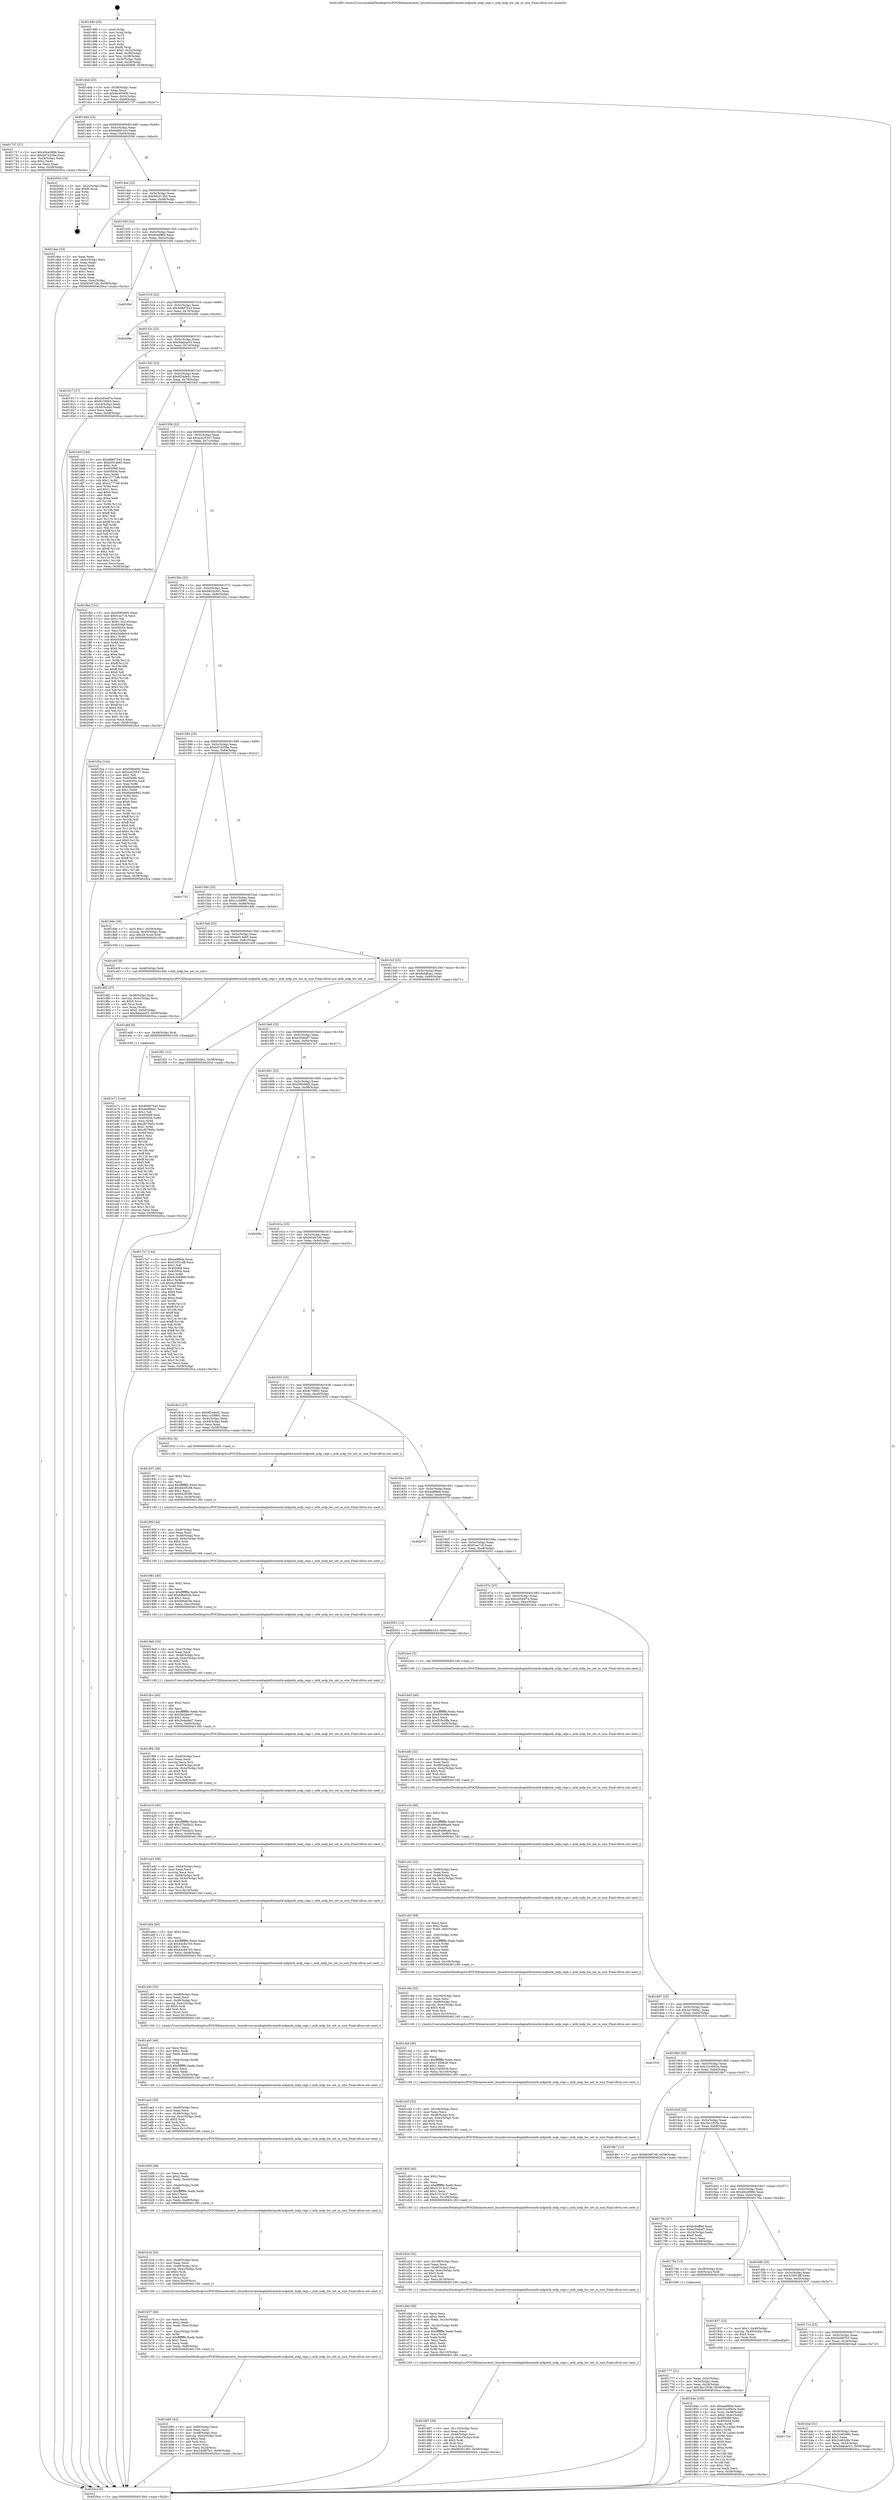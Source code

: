 digraph "0x401490" {
  label = "0x401490 (/mnt/c/Users/mathe/Desktop/tcc/POCII/binaries/extr_linuxdriversmediaplatformmtk-mdpmtk_mdp_regs.c_mtk_mdp_hw_set_in_size_Final-ollvm.out::main(0))"
  labelloc = "t"
  node[shape=record]

  Entry [label="",width=0.3,height=0.3,shape=circle,fillcolor=black,style=filled]
  "0x4014bd" [label="{
     0x4014bd [23]\l
     | [instrs]\l
     &nbsp;&nbsp;0x4014bd \<+3\>: mov -0x58(%rbp),%eax\l
     &nbsp;&nbsp;0x4014c0 \<+2\>: mov %eax,%ecx\l
     &nbsp;&nbsp;0x4014c2 \<+6\>: sub $0x8a3056f6,%ecx\l
     &nbsp;&nbsp;0x4014c8 \<+3\>: mov %eax,-0x5c(%rbp)\l
     &nbsp;&nbsp;0x4014cb \<+3\>: mov %ecx,-0x60(%rbp)\l
     &nbsp;&nbsp;0x4014ce \<+6\>: je 0000000000401737 \<main+0x2a7\>\l
  }"]
  "0x401737" [label="{
     0x401737 [27]\l
     | [instrs]\l
     &nbsp;&nbsp;0x401737 \<+5\>: mov $0x40ce098b,%eax\l
     &nbsp;&nbsp;0x40173c \<+5\>: mov $0xbd74258e,%ecx\l
     &nbsp;&nbsp;0x401741 \<+3\>: mov -0x28(%rbp),%edx\l
     &nbsp;&nbsp;0x401744 \<+3\>: cmp $0x2,%edx\l
     &nbsp;&nbsp;0x401747 \<+3\>: cmovne %ecx,%eax\l
     &nbsp;&nbsp;0x40174a \<+3\>: mov %eax,-0x58(%rbp)\l
     &nbsp;&nbsp;0x40174d \<+5\>: jmp 00000000004020ca \<main+0xc3a\>\l
  }"]
  "0x4014d4" [label="{
     0x4014d4 [22]\l
     | [instrs]\l
     &nbsp;&nbsp;0x4014d4 \<+5\>: jmp 00000000004014d9 \<main+0x49\>\l
     &nbsp;&nbsp;0x4014d9 \<+3\>: mov -0x5c(%rbp),%eax\l
     &nbsp;&nbsp;0x4014dc \<+5\>: sub $0x8a80c1e3,%eax\l
     &nbsp;&nbsp;0x4014e1 \<+3\>: mov %eax,-0x64(%rbp)\l
     &nbsp;&nbsp;0x4014e4 \<+6\>: je 000000000040205d \<main+0xbcd\>\l
  }"]
  "0x4020ca" [label="{
     0x4020ca [5]\l
     | [instrs]\l
     &nbsp;&nbsp;0x4020ca \<+5\>: jmp 00000000004014bd \<main+0x2d\>\l
  }"]
  "0x401490" [label="{
     0x401490 [45]\l
     | [instrs]\l
     &nbsp;&nbsp;0x401490 \<+1\>: push %rbp\l
     &nbsp;&nbsp;0x401491 \<+3\>: mov %rsp,%rbp\l
     &nbsp;&nbsp;0x401494 \<+2\>: push %r15\l
     &nbsp;&nbsp;0x401496 \<+2\>: push %r14\l
     &nbsp;&nbsp;0x401498 \<+2\>: push %r12\l
     &nbsp;&nbsp;0x40149a \<+1\>: push %rbx\l
     &nbsp;&nbsp;0x40149b \<+7\>: sub $0xf0,%rsp\l
     &nbsp;&nbsp;0x4014a2 \<+7\>: movl $0x0,-0x2c(%rbp)\l
     &nbsp;&nbsp;0x4014a9 \<+3\>: mov %edi,-0x30(%rbp)\l
     &nbsp;&nbsp;0x4014ac \<+4\>: mov %rsi,-0x38(%rbp)\l
     &nbsp;&nbsp;0x4014b0 \<+3\>: mov -0x30(%rbp),%edi\l
     &nbsp;&nbsp;0x4014b3 \<+3\>: mov %edi,-0x28(%rbp)\l
     &nbsp;&nbsp;0x4014b6 \<+7\>: movl $0x8a3056f6,-0x58(%rbp)\l
  }"]
  Exit [label="",width=0.3,height=0.3,shape=circle,fillcolor=black,style=filled,peripheries=2]
  "0x40205d" [label="{
     0x40205d [19]\l
     | [instrs]\l
     &nbsp;&nbsp;0x40205d \<+3\>: mov -0x2c(%rbp),%eax\l
     &nbsp;&nbsp;0x402060 \<+7\>: add $0xf0,%rsp\l
     &nbsp;&nbsp;0x402067 \<+1\>: pop %rbx\l
     &nbsp;&nbsp;0x402068 \<+2\>: pop %r12\l
     &nbsp;&nbsp;0x40206a \<+2\>: pop %r14\l
     &nbsp;&nbsp;0x40206c \<+2\>: pop %r15\l
     &nbsp;&nbsp;0x40206e \<+1\>: pop %rbp\l
     &nbsp;&nbsp;0x40206f \<+1\>: ret\l
  }"]
  "0x4014ea" [label="{
     0x4014ea [22]\l
     | [instrs]\l
     &nbsp;&nbsp;0x4014ea \<+5\>: jmp 00000000004014ef \<main+0x5f\>\l
     &nbsp;&nbsp;0x4014ef \<+3\>: mov -0x5c(%rbp),%eax\l
     &nbsp;&nbsp;0x4014f2 \<+5\>: sub $0x90201383,%eax\l
     &nbsp;&nbsp;0x4014f7 \<+3\>: mov %eax,-0x68(%rbp)\l
     &nbsp;&nbsp;0x4014fa \<+6\>: je 0000000000401dae \<main+0x91e\>\l
  }"]
  "0x401e71" [label="{
     0x401e71 [144]\l
     | [instrs]\l
     &nbsp;&nbsp;0x401e71 \<+5\>: mov $0x9d897543,%eax\l
     &nbsp;&nbsp;0x401e76 \<+5\>: mov $0xdebf8aa1,%ecx\l
     &nbsp;&nbsp;0x401e7b \<+2\>: mov $0x1,%dl\l
     &nbsp;&nbsp;0x401e7d \<+7\>: mov 0x405068,%esi\l
     &nbsp;&nbsp;0x401e84 \<+8\>: mov 0x405054,%r8d\l
     &nbsp;&nbsp;0x401e8c \<+3\>: mov %esi,%r9d\l
     &nbsp;&nbsp;0x401e8f \<+7\>: add $0xcf078d5c,%r9d\l
     &nbsp;&nbsp;0x401e96 \<+4\>: sub $0x1,%r9d\l
     &nbsp;&nbsp;0x401e9a \<+7\>: sub $0xcf078d5c,%r9d\l
     &nbsp;&nbsp;0x401ea1 \<+4\>: imul %r9d,%esi\l
     &nbsp;&nbsp;0x401ea5 \<+3\>: and $0x1,%esi\l
     &nbsp;&nbsp;0x401ea8 \<+3\>: cmp $0x0,%esi\l
     &nbsp;&nbsp;0x401eab \<+4\>: sete %r10b\l
     &nbsp;&nbsp;0x401eaf \<+4\>: cmp $0xa,%r8d\l
     &nbsp;&nbsp;0x401eb3 \<+4\>: setl %r11b\l
     &nbsp;&nbsp;0x401eb7 \<+3\>: mov %r10b,%bl\l
     &nbsp;&nbsp;0x401eba \<+3\>: xor $0xff,%bl\l
     &nbsp;&nbsp;0x401ebd \<+3\>: mov %r11b,%r14b\l
     &nbsp;&nbsp;0x401ec0 \<+4\>: xor $0xff,%r14b\l
     &nbsp;&nbsp;0x401ec4 \<+3\>: xor $0x0,%dl\l
     &nbsp;&nbsp;0x401ec7 \<+3\>: mov %bl,%r15b\l
     &nbsp;&nbsp;0x401eca \<+4\>: and $0x0,%r15b\l
     &nbsp;&nbsp;0x401ece \<+3\>: and %dl,%r10b\l
     &nbsp;&nbsp;0x401ed1 \<+3\>: mov %r14b,%r12b\l
     &nbsp;&nbsp;0x401ed4 \<+4\>: and $0x0,%r12b\l
     &nbsp;&nbsp;0x401ed8 \<+3\>: and %dl,%r11b\l
     &nbsp;&nbsp;0x401edb \<+3\>: or %r10b,%r15b\l
     &nbsp;&nbsp;0x401ede \<+3\>: or %r11b,%r12b\l
     &nbsp;&nbsp;0x401ee1 \<+3\>: xor %r12b,%r15b\l
     &nbsp;&nbsp;0x401ee4 \<+3\>: or %r14b,%bl\l
     &nbsp;&nbsp;0x401ee7 \<+3\>: xor $0xff,%bl\l
     &nbsp;&nbsp;0x401eea \<+3\>: or $0x0,%dl\l
     &nbsp;&nbsp;0x401eed \<+2\>: and %dl,%bl\l
     &nbsp;&nbsp;0x401eef \<+3\>: or %bl,%r15b\l
     &nbsp;&nbsp;0x401ef2 \<+4\>: test $0x1,%r15b\l
     &nbsp;&nbsp;0x401ef6 \<+3\>: cmovne %ecx,%eax\l
     &nbsp;&nbsp;0x401ef9 \<+3\>: mov %eax,-0x58(%rbp)\l
     &nbsp;&nbsp;0x401efc \<+5\>: jmp 00000000004020ca \<main+0xc3a\>\l
  }"]
  "0x401dae" [label="{
     0x401dae [33]\l
     | [instrs]\l
     &nbsp;&nbsp;0x401dae \<+2\>: xor %eax,%eax\l
     &nbsp;&nbsp;0x401db0 \<+3\>: mov -0x4c(%rbp),%ecx\l
     &nbsp;&nbsp;0x401db3 \<+2\>: mov %eax,%edx\l
     &nbsp;&nbsp;0x401db5 \<+2\>: sub %ecx,%edx\l
     &nbsp;&nbsp;0x401db7 \<+2\>: mov %eax,%ecx\l
     &nbsp;&nbsp;0x401db9 \<+3\>: sub $0x1,%ecx\l
     &nbsp;&nbsp;0x401dbc \<+2\>: add %ecx,%edx\l
     &nbsp;&nbsp;0x401dbe \<+2\>: sub %edx,%eax\l
     &nbsp;&nbsp;0x401dc0 \<+3\>: mov %eax,-0x4c(%rbp)\l
     &nbsp;&nbsp;0x401dc3 \<+7\>: movl $0xf45467d6,-0x58(%rbp)\l
     &nbsp;&nbsp;0x401dca \<+5\>: jmp 00000000004020ca \<main+0xc3a\>\l
  }"]
  "0x401500" [label="{
     0x401500 [22]\l
     | [instrs]\l
     &nbsp;&nbsp;0x401500 \<+5\>: jmp 0000000000401505 \<main+0x75\>\l
     &nbsp;&nbsp;0x401505 \<+3\>: mov -0x5c(%rbp),%eax\l
     &nbsp;&nbsp;0x401508 \<+5\>: sub $0x9cd4ff6d,%eax\l
     &nbsp;&nbsp;0x40150d \<+3\>: mov %eax,-0x6c(%rbp)\l
     &nbsp;&nbsp;0x401510 \<+6\>: je 0000000000401f0d \<main+0xa7d\>\l
  }"]
  "0x401e68" [label="{
     0x401e68 [9]\l
     | [instrs]\l
     &nbsp;&nbsp;0x401e68 \<+4\>: mov -0x48(%rbp),%rdi\l
     &nbsp;&nbsp;0x401e6c \<+5\>: call 0000000000401030 \<free@plt\>\l
     | [calls]\l
     &nbsp;&nbsp;0x401030 \{1\} (unknown)\l
  }"]
  "0x401f0d" [label="{
     0x401f0d\l
  }", style=dashed]
  "0x401516" [label="{
     0x401516 [22]\l
     | [instrs]\l
     &nbsp;&nbsp;0x401516 \<+5\>: jmp 000000000040151b \<main+0x8b\>\l
     &nbsp;&nbsp;0x40151b \<+3\>: mov -0x5c(%rbp),%eax\l
     &nbsp;&nbsp;0x40151e \<+5\>: sub $0x9d897543,%eax\l
     &nbsp;&nbsp;0x401523 \<+3\>: mov %eax,-0x70(%rbp)\l
     &nbsp;&nbsp;0x401526 \<+6\>: je 000000000040209e \<main+0xc0e\>\l
  }"]
  "0x401d87" [label="{
     0x401d87 [39]\l
     | [instrs]\l
     &nbsp;&nbsp;0x401d87 \<+6\>: mov -0x110(%rbp),%ecx\l
     &nbsp;&nbsp;0x401d8d \<+3\>: imul %eax,%ecx\l
     &nbsp;&nbsp;0x401d90 \<+4\>: mov -0x48(%rbp),%rsi\l
     &nbsp;&nbsp;0x401d94 \<+4\>: movslq -0x4c(%rbp),%rdi\l
     &nbsp;&nbsp;0x401d98 \<+4\>: shl $0x5,%rdi\l
     &nbsp;&nbsp;0x401d9c \<+3\>: add %rdi,%rsi\l
     &nbsp;&nbsp;0x401d9f \<+3\>: mov %ecx,0x1c(%rsi)\l
     &nbsp;&nbsp;0x401da2 \<+7\>: movl $0x90201383,-0x58(%rbp)\l
     &nbsp;&nbsp;0x401da9 \<+5\>: jmp 00000000004020ca \<main+0xc3a\>\l
  }"]
  "0x40209e" [label="{
     0x40209e\l
  }", style=dashed]
  "0x40152c" [label="{
     0x40152c [22]\l
     | [instrs]\l
     &nbsp;&nbsp;0x40152c \<+5\>: jmp 0000000000401531 \<main+0xa1\>\l
     &nbsp;&nbsp;0x401531 \<+3\>: mov -0x5c(%rbp),%eax\l
     &nbsp;&nbsp;0x401534 \<+5\>: sub $0x9dabae53,%eax\l
     &nbsp;&nbsp;0x401539 \<+3\>: mov %eax,-0x74(%rbp)\l
     &nbsp;&nbsp;0x40153c \<+6\>: je 0000000000401917 \<main+0x487\>\l
  }"]
  "0x401d4d" [label="{
     0x401d4d [58]\l
     | [instrs]\l
     &nbsp;&nbsp;0x401d4d \<+2\>: xor %ecx,%ecx\l
     &nbsp;&nbsp;0x401d4f \<+5\>: mov $0x2,%edx\l
     &nbsp;&nbsp;0x401d54 \<+6\>: mov %edx,-0x10c(%rbp)\l
     &nbsp;&nbsp;0x401d5a \<+1\>: cltd\l
     &nbsp;&nbsp;0x401d5b \<+7\>: mov -0x10c(%rbp),%r8d\l
     &nbsp;&nbsp;0x401d62 \<+3\>: idiv %r8d\l
     &nbsp;&nbsp;0x401d65 \<+6\>: imul $0xfffffffe,%edx,%edx\l
     &nbsp;&nbsp;0x401d6b \<+3\>: mov %ecx,%r9d\l
     &nbsp;&nbsp;0x401d6e \<+3\>: sub %edx,%r9d\l
     &nbsp;&nbsp;0x401d71 \<+2\>: mov %ecx,%edx\l
     &nbsp;&nbsp;0x401d73 \<+3\>: sub $0x1,%edx\l
     &nbsp;&nbsp;0x401d76 \<+3\>: add %edx,%r9d\l
     &nbsp;&nbsp;0x401d79 \<+3\>: sub %r9d,%ecx\l
     &nbsp;&nbsp;0x401d7c \<+6\>: mov %ecx,-0x110(%rbp)\l
     &nbsp;&nbsp;0x401d82 \<+5\>: call 0000000000401160 \<next_i\>\l
     | [calls]\l
     &nbsp;&nbsp;0x401160 \{1\} (/mnt/c/Users/mathe/Desktop/tcc/POCII/binaries/extr_linuxdriversmediaplatformmtk-mdpmtk_mdp_regs.c_mtk_mdp_hw_set_in_size_Final-ollvm.out::next_i)\l
  }"]
  "0x401917" [label="{
     0x401917 [27]\l
     | [instrs]\l
     &nbsp;&nbsp;0x401917 \<+5\>: mov $0x2a544f7a,%eax\l
     &nbsp;&nbsp;0x40191c \<+5\>: mov $0x9c76863,%ecx\l
     &nbsp;&nbsp;0x401921 \<+3\>: mov -0x54(%rbp),%edx\l
     &nbsp;&nbsp;0x401924 \<+3\>: cmp -0x50(%rbp),%edx\l
     &nbsp;&nbsp;0x401927 \<+3\>: cmovl %ecx,%eax\l
     &nbsp;&nbsp;0x40192a \<+3\>: mov %eax,-0x58(%rbp)\l
     &nbsp;&nbsp;0x40192d \<+5\>: jmp 00000000004020ca \<main+0xc3a\>\l
  }"]
  "0x401542" [label="{
     0x401542 [22]\l
     | [instrs]\l
     &nbsp;&nbsp;0x401542 \<+5\>: jmp 0000000000401547 \<main+0xb7\>\l
     &nbsp;&nbsp;0x401547 \<+3\>: mov -0x5c(%rbp),%eax\l
     &nbsp;&nbsp;0x40154a \<+5\>: sub $0x9f24de91,%eax\l
     &nbsp;&nbsp;0x40154f \<+3\>: mov %eax,-0x78(%rbp)\l
     &nbsp;&nbsp;0x401552 \<+6\>: je 0000000000401dcf \<main+0x93f\>\l
  }"]
  "0x401d2d" [label="{
     0x401d2d [32]\l
     | [instrs]\l
     &nbsp;&nbsp;0x401d2d \<+6\>: mov -0x108(%rbp),%ecx\l
     &nbsp;&nbsp;0x401d33 \<+3\>: imul %eax,%ecx\l
     &nbsp;&nbsp;0x401d36 \<+4\>: mov -0x48(%rbp),%rsi\l
     &nbsp;&nbsp;0x401d3a \<+4\>: movslq -0x4c(%rbp),%rdi\l
     &nbsp;&nbsp;0x401d3e \<+4\>: shl $0x5,%rdi\l
     &nbsp;&nbsp;0x401d42 \<+3\>: add %rdi,%rsi\l
     &nbsp;&nbsp;0x401d45 \<+3\>: mov %ecx,0x18(%rsi)\l
     &nbsp;&nbsp;0x401d48 \<+5\>: call 0000000000401160 \<next_i\>\l
     | [calls]\l
     &nbsp;&nbsp;0x401160 \{1\} (/mnt/c/Users/mathe/Desktop/tcc/POCII/binaries/extr_linuxdriversmediaplatformmtk-mdpmtk_mdp_regs.c_mtk_mdp_hw_set_in_size_Final-ollvm.out::next_i)\l
  }"]
  "0x401dcf" [label="{
     0x401dcf [144]\l
     | [instrs]\l
     &nbsp;&nbsp;0x401dcf \<+5\>: mov $0x9d897543,%eax\l
     &nbsp;&nbsp;0x401dd4 \<+5\>: mov $0xd2f14e65,%ecx\l
     &nbsp;&nbsp;0x401dd9 \<+2\>: mov $0x1,%dl\l
     &nbsp;&nbsp;0x401ddb \<+7\>: mov 0x405068,%esi\l
     &nbsp;&nbsp;0x401de2 \<+7\>: mov 0x405054,%edi\l
     &nbsp;&nbsp;0x401de9 \<+3\>: mov %esi,%r8d\l
     &nbsp;&nbsp;0x401dec \<+7\>: sub $0xc2777d8,%r8d\l
     &nbsp;&nbsp;0x401df3 \<+4\>: sub $0x1,%r8d\l
     &nbsp;&nbsp;0x401df7 \<+7\>: add $0xc2777d8,%r8d\l
     &nbsp;&nbsp;0x401dfe \<+4\>: imul %r8d,%esi\l
     &nbsp;&nbsp;0x401e02 \<+3\>: and $0x1,%esi\l
     &nbsp;&nbsp;0x401e05 \<+3\>: cmp $0x0,%esi\l
     &nbsp;&nbsp;0x401e08 \<+4\>: sete %r9b\l
     &nbsp;&nbsp;0x401e0c \<+3\>: cmp $0xa,%edi\l
     &nbsp;&nbsp;0x401e0f \<+4\>: setl %r10b\l
     &nbsp;&nbsp;0x401e13 \<+3\>: mov %r9b,%r11b\l
     &nbsp;&nbsp;0x401e16 \<+4\>: xor $0xff,%r11b\l
     &nbsp;&nbsp;0x401e1a \<+3\>: mov %r10b,%bl\l
     &nbsp;&nbsp;0x401e1d \<+3\>: xor $0xff,%bl\l
     &nbsp;&nbsp;0x401e20 \<+3\>: xor $0x1,%dl\l
     &nbsp;&nbsp;0x401e23 \<+3\>: mov %r11b,%r14b\l
     &nbsp;&nbsp;0x401e26 \<+4\>: and $0xff,%r14b\l
     &nbsp;&nbsp;0x401e2a \<+3\>: and %dl,%r9b\l
     &nbsp;&nbsp;0x401e2d \<+3\>: mov %bl,%r15b\l
     &nbsp;&nbsp;0x401e30 \<+4\>: and $0xff,%r15b\l
     &nbsp;&nbsp;0x401e34 \<+3\>: and %dl,%r10b\l
     &nbsp;&nbsp;0x401e37 \<+3\>: or %r9b,%r14b\l
     &nbsp;&nbsp;0x401e3a \<+3\>: or %r10b,%r15b\l
     &nbsp;&nbsp;0x401e3d \<+3\>: xor %r15b,%r14b\l
     &nbsp;&nbsp;0x401e40 \<+3\>: or %bl,%r11b\l
     &nbsp;&nbsp;0x401e43 \<+4\>: xor $0xff,%r11b\l
     &nbsp;&nbsp;0x401e47 \<+3\>: or $0x1,%dl\l
     &nbsp;&nbsp;0x401e4a \<+3\>: and %dl,%r11b\l
     &nbsp;&nbsp;0x401e4d \<+3\>: or %r11b,%r14b\l
     &nbsp;&nbsp;0x401e50 \<+4\>: test $0x1,%r14b\l
     &nbsp;&nbsp;0x401e54 \<+3\>: cmovne %ecx,%eax\l
     &nbsp;&nbsp;0x401e57 \<+3\>: mov %eax,-0x58(%rbp)\l
     &nbsp;&nbsp;0x401e5a \<+5\>: jmp 00000000004020ca \<main+0xc3a\>\l
  }"]
  "0x401558" [label="{
     0x401558 [22]\l
     | [instrs]\l
     &nbsp;&nbsp;0x401558 \<+5\>: jmp 000000000040155d \<main+0xcd\>\l
     &nbsp;&nbsp;0x40155d \<+3\>: mov -0x5c(%rbp),%eax\l
     &nbsp;&nbsp;0x401560 \<+5\>: sub $0xacd25547,%eax\l
     &nbsp;&nbsp;0x401565 \<+3\>: mov %eax,-0x7c(%rbp)\l
     &nbsp;&nbsp;0x401568 \<+6\>: je 0000000000401fba \<main+0xb2a\>\l
  }"]
  "0x401d05" [label="{
     0x401d05 [40]\l
     | [instrs]\l
     &nbsp;&nbsp;0x401d05 \<+5\>: mov $0x2,%ecx\l
     &nbsp;&nbsp;0x401d0a \<+1\>: cltd\l
     &nbsp;&nbsp;0x401d0b \<+2\>: idiv %ecx\l
     &nbsp;&nbsp;0x401d0d \<+6\>: imul $0xfffffffe,%edx,%ecx\l
     &nbsp;&nbsp;0x401d13 \<+6\>: add $0x51313c37,%ecx\l
     &nbsp;&nbsp;0x401d19 \<+3\>: add $0x1,%ecx\l
     &nbsp;&nbsp;0x401d1c \<+6\>: sub $0x51313c37,%ecx\l
     &nbsp;&nbsp;0x401d22 \<+6\>: mov %ecx,-0x108(%rbp)\l
     &nbsp;&nbsp;0x401d28 \<+5\>: call 0000000000401160 \<next_i\>\l
     | [calls]\l
     &nbsp;&nbsp;0x401160 \{1\} (/mnt/c/Users/mathe/Desktop/tcc/POCII/binaries/extr_linuxdriversmediaplatformmtk-mdpmtk_mdp_regs.c_mtk_mdp_hw_set_in_size_Final-ollvm.out::next_i)\l
  }"]
  "0x401fba" [label="{
     0x401fba [151]\l
     | [instrs]\l
     &nbsp;&nbsp;0x401fba \<+5\>: mov $0xf39046f2,%eax\l
     &nbsp;&nbsp;0x401fbf \<+5\>: mov $0xf1ea716,%ecx\l
     &nbsp;&nbsp;0x401fc4 \<+2\>: mov $0x1,%dl\l
     &nbsp;&nbsp;0x401fc6 \<+7\>: movl $0x0,-0x2c(%rbp)\l
     &nbsp;&nbsp;0x401fcd \<+7\>: mov 0x405068,%esi\l
     &nbsp;&nbsp;0x401fd4 \<+7\>: mov 0x405054,%edi\l
     &nbsp;&nbsp;0x401fdb \<+3\>: mov %esi,%r8d\l
     &nbsp;&nbsp;0x401fde \<+7\>: add $0xb5ddb0cd,%r8d\l
     &nbsp;&nbsp;0x401fe5 \<+4\>: sub $0x1,%r8d\l
     &nbsp;&nbsp;0x401fe9 \<+7\>: sub $0xb5ddb0cd,%r8d\l
     &nbsp;&nbsp;0x401ff0 \<+4\>: imul %r8d,%esi\l
     &nbsp;&nbsp;0x401ff4 \<+3\>: and $0x1,%esi\l
     &nbsp;&nbsp;0x401ff7 \<+3\>: cmp $0x0,%esi\l
     &nbsp;&nbsp;0x401ffa \<+4\>: sete %r9b\l
     &nbsp;&nbsp;0x401ffe \<+3\>: cmp $0xa,%edi\l
     &nbsp;&nbsp;0x402001 \<+4\>: setl %r10b\l
     &nbsp;&nbsp;0x402005 \<+3\>: mov %r9b,%r11b\l
     &nbsp;&nbsp;0x402008 \<+4\>: xor $0xff,%r11b\l
     &nbsp;&nbsp;0x40200c \<+3\>: mov %r10b,%bl\l
     &nbsp;&nbsp;0x40200f \<+3\>: xor $0xff,%bl\l
     &nbsp;&nbsp;0x402012 \<+3\>: xor $0x0,%dl\l
     &nbsp;&nbsp;0x402015 \<+3\>: mov %r11b,%r14b\l
     &nbsp;&nbsp;0x402018 \<+4\>: and $0x0,%r14b\l
     &nbsp;&nbsp;0x40201c \<+3\>: and %dl,%r9b\l
     &nbsp;&nbsp;0x40201f \<+3\>: mov %bl,%r15b\l
     &nbsp;&nbsp;0x402022 \<+4\>: and $0x0,%r15b\l
     &nbsp;&nbsp;0x402026 \<+3\>: and %dl,%r10b\l
     &nbsp;&nbsp;0x402029 \<+3\>: or %r9b,%r14b\l
     &nbsp;&nbsp;0x40202c \<+3\>: or %r10b,%r15b\l
     &nbsp;&nbsp;0x40202f \<+3\>: xor %r15b,%r14b\l
     &nbsp;&nbsp;0x402032 \<+3\>: or %bl,%r11b\l
     &nbsp;&nbsp;0x402035 \<+4\>: xor $0xff,%r11b\l
     &nbsp;&nbsp;0x402039 \<+3\>: or $0x0,%dl\l
     &nbsp;&nbsp;0x40203c \<+3\>: and %dl,%r11b\l
     &nbsp;&nbsp;0x40203f \<+3\>: or %r11b,%r14b\l
     &nbsp;&nbsp;0x402042 \<+4\>: test $0x1,%r14b\l
     &nbsp;&nbsp;0x402046 \<+3\>: cmovne %ecx,%eax\l
     &nbsp;&nbsp;0x402049 \<+3\>: mov %eax,-0x58(%rbp)\l
     &nbsp;&nbsp;0x40204c \<+5\>: jmp 00000000004020ca \<main+0xc3a\>\l
  }"]
  "0x40156e" [label="{
     0x40156e [22]\l
     | [instrs]\l
     &nbsp;&nbsp;0x40156e \<+5\>: jmp 0000000000401573 \<main+0xe3\>\l
     &nbsp;&nbsp;0x401573 \<+3\>: mov -0x5c(%rbp),%eax\l
     &nbsp;&nbsp;0x401576 \<+5\>: sub $0xb825c0e1,%eax\l
     &nbsp;&nbsp;0x40157b \<+3\>: mov %eax,-0x80(%rbp)\l
     &nbsp;&nbsp;0x40157e \<+6\>: je 0000000000401f2a \<main+0xa9a\>\l
  }"]
  "0x401ce5" [label="{
     0x401ce5 [32]\l
     | [instrs]\l
     &nbsp;&nbsp;0x401ce5 \<+6\>: mov -0x104(%rbp),%ecx\l
     &nbsp;&nbsp;0x401ceb \<+3\>: imul %eax,%ecx\l
     &nbsp;&nbsp;0x401cee \<+4\>: mov -0x48(%rbp),%rsi\l
     &nbsp;&nbsp;0x401cf2 \<+4\>: movslq -0x4c(%rbp),%rdi\l
     &nbsp;&nbsp;0x401cf6 \<+4\>: shl $0x5,%rdi\l
     &nbsp;&nbsp;0x401cfa \<+3\>: add %rdi,%rsi\l
     &nbsp;&nbsp;0x401cfd \<+3\>: mov %ecx,0x14(%rsi)\l
     &nbsp;&nbsp;0x401d00 \<+5\>: call 0000000000401160 \<next_i\>\l
     | [calls]\l
     &nbsp;&nbsp;0x401160 \{1\} (/mnt/c/Users/mathe/Desktop/tcc/POCII/binaries/extr_linuxdriversmediaplatformmtk-mdpmtk_mdp_regs.c_mtk_mdp_hw_set_in_size_Final-ollvm.out::next_i)\l
  }"]
  "0x401f2a" [label="{
     0x401f2a [144]\l
     | [instrs]\l
     &nbsp;&nbsp;0x401f2a \<+5\>: mov $0xf39046f2,%eax\l
     &nbsp;&nbsp;0x401f2f \<+5\>: mov $0xacd25547,%ecx\l
     &nbsp;&nbsp;0x401f34 \<+2\>: mov $0x1,%dl\l
     &nbsp;&nbsp;0x401f36 \<+7\>: mov 0x405068,%esi\l
     &nbsp;&nbsp;0x401f3d \<+7\>: mov 0x405054,%edi\l
     &nbsp;&nbsp;0x401f44 \<+3\>: mov %esi,%r8d\l
     &nbsp;&nbsp;0x401f47 \<+7\>: add $0x8bb6e862,%r8d\l
     &nbsp;&nbsp;0x401f4e \<+4\>: sub $0x1,%r8d\l
     &nbsp;&nbsp;0x401f52 \<+7\>: sub $0x8bb6e862,%r8d\l
     &nbsp;&nbsp;0x401f59 \<+4\>: imul %r8d,%esi\l
     &nbsp;&nbsp;0x401f5d \<+3\>: and $0x1,%esi\l
     &nbsp;&nbsp;0x401f60 \<+3\>: cmp $0x0,%esi\l
     &nbsp;&nbsp;0x401f63 \<+4\>: sete %r9b\l
     &nbsp;&nbsp;0x401f67 \<+3\>: cmp $0xa,%edi\l
     &nbsp;&nbsp;0x401f6a \<+4\>: setl %r10b\l
     &nbsp;&nbsp;0x401f6e \<+3\>: mov %r9b,%r11b\l
     &nbsp;&nbsp;0x401f71 \<+4\>: xor $0xff,%r11b\l
     &nbsp;&nbsp;0x401f75 \<+3\>: mov %r10b,%bl\l
     &nbsp;&nbsp;0x401f78 \<+3\>: xor $0xff,%bl\l
     &nbsp;&nbsp;0x401f7b \<+3\>: xor $0x0,%dl\l
     &nbsp;&nbsp;0x401f7e \<+3\>: mov %r11b,%r14b\l
     &nbsp;&nbsp;0x401f81 \<+4\>: and $0x0,%r14b\l
     &nbsp;&nbsp;0x401f85 \<+3\>: and %dl,%r9b\l
     &nbsp;&nbsp;0x401f88 \<+3\>: mov %bl,%r15b\l
     &nbsp;&nbsp;0x401f8b \<+4\>: and $0x0,%r15b\l
     &nbsp;&nbsp;0x401f8f \<+3\>: and %dl,%r10b\l
     &nbsp;&nbsp;0x401f92 \<+3\>: or %r9b,%r14b\l
     &nbsp;&nbsp;0x401f95 \<+3\>: or %r10b,%r15b\l
     &nbsp;&nbsp;0x401f98 \<+3\>: xor %r15b,%r14b\l
     &nbsp;&nbsp;0x401f9b \<+3\>: or %bl,%r11b\l
     &nbsp;&nbsp;0x401f9e \<+4\>: xor $0xff,%r11b\l
     &nbsp;&nbsp;0x401fa2 \<+3\>: or $0x0,%dl\l
     &nbsp;&nbsp;0x401fa5 \<+3\>: and %dl,%r11b\l
     &nbsp;&nbsp;0x401fa8 \<+3\>: or %r11b,%r14b\l
     &nbsp;&nbsp;0x401fab \<+4\>: test $0x1,%r14b\l
     &nbsp;&nbsp;0x401faf \<+3\>: cmovne %ecx,%eax\l
     &nbsp;&nbsp;0x401fb2 \<+3\>: mov %eax,-0x58(%rbp)\l
     &nbsp;&nbsp;0x401fb5 \<+5\>: jmp 00000000004020ca \<main+0xc3a\>\l
  }"]
  "0x401584" [label="{
     0x401584 [25]\l
     | [instrs]\l
     &nbsp;&nbsp;0x401584 \<+5\>: jmp 0000000000401589 \<main+0xf9\>\l
     &nbsp;&nbsp;0x401589 \<+3\>: mov -0x5c(%rbp),%eax\l
     &nbsp;&nbsp;0x40158c \<+5\>: sub $0xbd74258e,%eax\l
     &nbsp;&nbsp;0x401591 \<+6\>: mov %eax,-0x84(%rbp)\l
     &nbsp;&nbsp;0x401597 \<+6\>: je 0000000000401752 \<main+0x2c2\>\l
  }"]
  "0x401cbd" [label="{
     0x401cbd [40]\l
     | [instrs]\l
     &nbsp;&nbsp;0x401cbd \<+5\>: mov $0x2,%ecx\l
     &nbsp;&nbsp;0x401cc2 \<+1\>: cltd\l
     &nbsp;&nbsp;0x401cc3 \<+2\>: idiv %ecx\l
     &nbsp;&nbsp;0x401cc5 \<+6\>: imul $0xfffffffe,%edx,%ecx\l
     &nbsp;&nbsp;0x401ccb \<+6\>: sub $0xc7459e36,%ecx\l
     &nbsp;&nbsp;0x401cd1 \<+3\>: add $0x1,%ecx\l
     &nbsp;&nbsp;0x401cd4 \<+6\>: add $0xc7459e36,%ecx\l
     &nbsp;&nbsp;0x401cda \<+6\>: mov %ecx,-0x104(%rbp)\l
     &nbsp;&nbsp;0x401ce0 \<+5\>: call 0000000000401160 \<next_i\>\l
     | [calls]\l
     &nbsp;&nbsp;0x401160 \{1\} (/mnt/c/Users/mathe/Desktop/tcc/POCII/binaries/extr_linuxdriversmediaplatformmtk-mdpmtk_mdp_regs.c_mtk_mdp_hw_set_in_size_Final-ollvm.out::next_i)\l
  }"]
  "0x401752" [label="{
     0x401752\l
  }", style=dashed]
  "0x40159d" [label="{
     0x40159d [25]\l
     | [instrs]\l
     &nbsp;&nbsp;0x40159d \<+5\>: jmp 00000000004015a2 \<main+0x112\>\l
     &nbsp;&nbsp;0x4015a2 \<+3\>: mov -0x5c(%rbp),%eax\l
     &nbsp;&nbsp;0x4015a5 \<+5\>: sub $0xc1c58891,%eax\l
     &nbsp;&nbsp;0x4015aa \<+6\>: mov %eax,-0x88(%rbp)\l
     &nbsp;&nbsp;0x4015b0 \<+6\>: je 00000000004018de \<main+0x44e\>\l
  }"]
  "0x401c9d" [label="{
     0x401c9d [32]\l
     | [instrs]\l
     &nbsp;&nbsp;0x401c9d \<+6\>: mov -0x100(%rbp),%ecx\l
     &nbsp;&nbsp;0x401ca3 \<+3\>: imul %eax,%ecx\l
     &nbsp;&nbsp;0x401ca6 \<+4\>: mov -0x48(%rbp),%rsi\l
     &nbsp;&nbsp;0x401caa \<+4\>: movslq -0x4c(%rbp),%rdi\l
     &nbsp;&nbsp;0x401cae \<+4\>: shl $0x5,%rdi\l
     &nbsp;&nbsp;0x401cb2 \<+3\>: add %rdi,%rsi\l
     &nbsp;&nbsp;0x401cb5 \<+3\>: mov %ecx,0x10(%rsi)\l
     &nbsp;&nbsp;0x401cb8 \<+5\>: call 0000000000401160 \<next_i\>\l
     | [calls]\l
     &nbsp;&nbsp;0x401160 \{1\} (/mnt/c/Users/mathe/Desktop/tcc/POCII/binaries/extr_linuxdriversmediaplatformmtk-mdpmtk_mdp_regs.c_mtk_mdp_hw_set_in_size_Final-ollvm.out::next_i)\l
  }"]
  "0x4018de" [label="{
     0x4018de [20]\l
     | [instrs]\l
     &nbsp;&nbsp;0x4018de \<+7\>: movl $0x1,-0x50(%rbp)\l
     &nbsp;&nbsp;0x4018e5 \<+4\>: movslq -0x50(%rbp),%rax\l
     &nbsp;&nbsp;0x4018e9 \<+4\>: imul $0x28,%rax,%rdi\l
     &nbsp;&nbsp;0x4018ed \<+5\>: call 0000000000401050 \<malloc@plt\>\l
     | [calls]\l
     &nbsp;&nbsp;0x401050 \{1\} (unknown)\l
  }"]
  "0x4015b6" [label="{
     0x4015b6 [25]\l
     | [instrs]\l
     &nbsp;&nbsp;0x4015b6 \<+5\>: jmp 00000000004015bb \<main+0x12b\>\l
     &nbsp;&nbsp;0x4015bb \<+3\>: mov -0x5c(%rbp),%eax\l
     &nbsp;&nbsp;0x4015be \<+5\>: sub $0xd2f14e65,%eax\l
     &nbsp;&nbsp;0x4015c3 \<+6\>: mov %eax,-0x8c(%rbp)\l
     &nbsp;&nbsp;0x4015c9 \<+6\>: je 0000000000401e5f \<main+0x9cf\>\l
  }"]
  "0x401c63" [label="{
     0x401c63 [58]\l
     | [instrs]\l
     &nbsp;&nbsp;0x401c63 \<+2\>: xor %ecx,%ecx\l
     &nbsp;&nbsp;0x401c65 \<+5\>: mov $0x2,%edx\l
     &nbsp;&nbsp;0x401c6a \<+6\>: mov %edx,-0xfc(%rbp)\l
     &nbsp;&nbsp;0x401c70 \<+1\>: cltd\l
     &nbsp;&nbsp;0x401c71 \<+7\>: mov -0xfc(%rbp),%r8d\l
     &nbsp;&nbsp;0x401c78 \<+3\>: idiv %r8d\l
     &nbsp;&nbsp;0x401c7b \<+6\>: imul $0xfffffffe,%edx,%edx\l
     &nbsp;&nbsp;0x401c81 \<+3\>: mov %ecx,%r9d\l
     &nbsp;&nbsp;0x401c84 \<+3\>: sub %edx,%r9d\l
     &nbsp;&nbsp;0x401c87 \<+2\>: mov %ecx,%edx\l
     &nbsp;&nbsp;0x401c89 \<+3\>: sub $0x1,%edx\l
     &nbsp;&nbsp;0x401c8c \<+3\>: add %edx,%r9d\l
     &nbsp;&nbsp;0x401c8f \<+3\>: sub %r9d,%ecx\l
     &nbsp;&nbsp;0x401c92 \<+6\>: mov %ecx,-0x100(%rbp)\l
     &nbsp;&nbsp;0x401c98 \<+5\>: call 0000000000401160 \<next_i\>\l
     | [calls]\l
     &nbsp;&nbsp;0x401160 \{1\} (/mnt/c/Users/mathe/Desktop/tcc/POCII/binaries/extr_linuxdriversmediaplatformmtk-mdpmtk_mdp_regs.c_mtk_mdp_hw_set_in_size_Final-ollvm.out::next_i)\l
  }"]
  "0x401e5f" [label="{
     0x401e5f [9]\l
     | [instrs]\l
     &nbsp;&nbsp;0x401e5f \<+4\>: mov -0x48(%rbp),%rdi\l
     &nbsp;&nbsp;0x401e63 \<+5\>: call 0000000000401400 \<mtk_mdp_hw_set_in_size\>\l
     | [calls]\l
     &nbsp;&nbsp;0x401400 \{1\} (/mnt/c/Users/mathe/Desktop/tcc/POCII/binaries/extr_linuxdriversmediaplatformmtk-mdpmtk_mdp_regs.c_mtk_mdp_hw_set_in_size_Final-ollvm.out::mtk_mdp_hw_set_in_size)\l
  }"]
  "0x4015cf" [label="{
     0x4015cf [25]\l
     | [instrs]\l
     &nbsp;&nbsp;0x4015cf \<+5\>: jmp 00000000004015d4 \<main+0x144\>\l
     &nbsp;&nbsp;0x4015d4 \<+3\>: mov -0x5c(%rbp),%eax\l
     &nbsp;&nbsp;0x4015d7 \<+5\>: sub $0xdebf8aa1,%eax\l
     &nbsp;&nbsp;0x4015dc \<+6\>: mov %eax,-0x90(%rbp)\l
     &nbsp;&nbsp;0x4015e2 \<+6\>: je 0000000000401f01 \<main+0xa71\>\l
  }"]
  "0x401c43" [label="{
     0x401c43 [32]\l
     | [instrs]\l
     &nbsp;&nbsp;0x401c43 \<+6\>: mov -0xf8(%rbp),%ecx\l
     &nbsp;&nbsp;0x401c49 \<+3\>: imul %eax,%ecx\l
     &nbsp;&nbsp;0x401c4c \<+4\>: mov -0x48(%rbp),%rsi\l
     &nbsp;&nbsp;0x401c50 \<+4\>: movslq -0x4c(%rbp),%rdi\l
     &nbsp;&nbsp;0x401c54 \<+4\>: shl $0x5,%rdi\l
     &nbsp;&nbsp;0x401c58 \<+3\>: add %rdi,%rsi\l
     &nbsp;&nbsp;0x401c5b \<+3\>: mov %ecx,0xc(%rsi)\l
     &nbsp;&nbsp;0x401c5e \<+5\>: call 0000000000401160 \<next_i\>\l
     | [calls]\l
     &nbsp;&nbsp;0x401160 \{1\} (/mnt/c/Users/mathe/Desktop/tcc/POCII/binaries/extr_linuxdriversmediaplatformmtk-mdpmtk_mdp_regs.c_mtk_mdp_hw_set_in_size_Final-ollvm.out::next_i)\l
  }"]
  "0x401f01" [label="{
     0x401f01 [12]\l
     | [instrs]\l
     &nbsp;&nbsp;0x401f01 \<+7\>: movl $0xb825c0e1,-0x58(%rbp)\l
     &nbsp;&nbsp;0x401f08 \<+5\>: jmp 00000000004020ca \<main+0xc3a\>\l
  }"]
  "0x4015e8" [label="{
     0x4015e8 [25]\l
     | [instrs]\l
     &nbsp;&nbsp;0x4015e8 \<+5\>: jmp 00000000004015ed \<main+0x15d\>\l
     &nbsp;&nbsp;0x4015ed \<+3\>: mov -0x5c(%rbp),%eax\l
     &nbsp;&nbsp;0x4015f0 \<+5\>: sub $0xe3546af7,%eax\l
     &nbsp;&nbsp;0x4015f5 \<+6\>: mov %eax,-0x94(%rbp)\l
     &nbsp;&nbsp;0x4015fb \<+6\>: je 00000000004017a7 \<main+0x317\>\l
  }"]
  "0x401c1b" [label="{
     0x401c1b [40]\l
     | [instrs]\l
     &nbsp;&nbsp;0x401c1b \<+5\>: mov $0x2,%ecx\l
     &nbsp;&nbsp;0x401c20 \<+1\>: cltd\l
     &nbsp;&nbsp;0x401c21 \<+2\>: idiv %ecx\l
     &nbsp;&nbsp;0x401c23 \<+6\>: imul $0xfffffffe,%edx,%ecx\l
     &nbsp;&nbsp;0x401c29 \<+6\>: add $0xd6486a4b,%ecx\l
     &nbsp;&nbsp;0x401c2f \<+3\>: add $0x1,%ecx\l
     &nbsp;&nbsp;0x401c32 \<+6\>: sub $0xd6486a4b,%ecx\l
     &nbsp;&nbsp;0x401c38 \<+6\>: mov %ecx,-0xf8(%rbp)\l
     &nbsp;&nbsp;0x401c3e \<+5\>: call 0000000000401160 \<next_i\>\l
     | [calls]\l
     &nbsp;&nbsp;0x401160 \{1\} (/mnt/c/Users/mathe/Desktop/tcc/POCII/binaries/extr_linuxdriversmediaplatformmtk-mdpmtk_mdp_regs.c_mtk_mdp_hw_set_in_size_Final-ollvm.out::next_i)\l
  }"]
  "0x4017a7" [label="{
     0x4017a7 [144]\l
     | [instrs]\l
     &nbsp;&nbsp;0x4017a7 \<+5\>: mov $0xaa9f9eb,%eax\l
     &nbsp;&nbsp;0x4017ac \<+5\>: mov $0x51951dff,%ecx\l
     &nbsp;&nbsp;0x4017b1 \<+2\>: mov $0x1,%dl\l
     &nbsp;&nbsp;0x4017b3 \<+7\>: mov 0x405068,%esi\l
     &nbsp;&nbsp;0x4017ba \<+7\>: mov 0x405054,%edi\l
     &nbsp;&nbsp;0x4017c1 \<+3\>: mov %esi,%r8d\l
     &nbsp;&nbsp;0x4017c4 \<+7\>: add $0xdc458898,%r8d\l
     &nbsp;&nbsp;0x4017cb \<+4\>: sub $0x1,%r8d\l
     &nbsp;&nbsp;0x4017cf \<+7\>: sub $0xdc458898,%r8d\l
     &nbsp;&nbsp;0x4017d6 \<+4\>: imul %r8d,%esi\l
     &nbsp;&nbsp;0x4017da \<+3\>: and $0x1,%esi\l
     &nbsp;&nbsp;0x4017dd \<+3\>: cmp $0x0,%esi\l
     &nbsp;&nbsp;0x4017e0 \<+4\>: sete %r9b\l
     &nbsp;&nbsp;0x4017e4 \<+3\>: cmp $0xa,%edi\l
     &nbsp;&nbsp;0x4017e7 \<+4\>: setl %r10b\l
     &nbsp;&nbsp;0x4017eb \<+3\>: mov %r9b,%r11b\l
     &nbsp;&nbsp;0x4017ee \<+4\>: xor $0xff,%r11b\l
     &nbsp;&nbsp;0x4017f2 \<+3\>: mov %r10b,%bl\l
     &nbsp;&nbsp;0x4017f5 \<+3\>: xor $0xff,%bl\l
     &nbsp;&nbsp;0x4017f8 \<+3\>: xor $0x1,%dl\l
     &nbsp;&nbsp;0x4017fb \<+3\>: mov %r11b,%r14b\l
     &nbsp;&nbsp;0x4017fe \<+4\>: and $0xff,%r14b\l
     &nbsp;&nbsp;0x401802 \<+3\>: and %dl,%r9b\l
     &nbsp;&nbsp;0x401805 \<+3\>: mov %bl,%r15b\l
     &nbsp;&nbsp;0x401808 \<+4\>: and $0xff,%r15b\l
     &nbsp;&nbsp;0x40180c \<+3\>: and %dl,%r10b\l
     &nbsp;&nbsp;0x40180f \<+3\>: or %r9b,%r14b\l
     &nbsp;&nbsp;0x401812 \<+3\>: or %r10b,%r15b\l
     &nbsp;&nbsp;0x401815 \<+3\>: xor %r15b,%r14b\l
     &nbsp;&nbsp;0x401818 \<+3\>: or %bl,%r11b\l
     &nbsp;&nbsp;0x40181b \<+4\>: xor $0xff,%r11b\l
     &nbsp;&nbsp;0x40181f \<+3\>: or $0x1,%dl\l
     &nbsp;&nbsp;0x401822 \<+3\>: and %dl,%r11b\l
     &nbsp;&nbsp;0x401825 \<+3\>: or %r11b,%r14b\l
     &nbsp;&nbsp;0x401828 \<+4\>: test $0x1,%r14b\l
     &nbsp;&nbsp;0x40182c \<+3\>: cmovne %ecx,%eax\l
     &nbsp;&nbsp;0x40182f \<+3\>: mov %eax,-0x58(%rbp)\l
     &nbsp;&nbsp;0x401832 \<+5\>: jmp 00000000004020ca \<main+0xc3a\>\l
  }"]
  "0x401601" [label="{
     0x401601 [25]\l
     | [instrs]\l
     &nbsp;&nbsp;0x401601 \<+5\>: jmp 0000000000401606 \<main+0x176\>\l
     &nbsp;&nbsp;0x401606 \<+3\>: mov -0x5c(%rbp),%eax\l
     &nbsp;&nbsp;0x401609 \<+5\>: sub $0xf39046f2,%eax\l
     &nbsp;&nbsp;0x40160e \<+6\>: mov %eax,-0x98(%rbp)\l
     &nbsp;&nbsp;0x401614 \<+6\>: je 00000000004020bc \<main+0xc2c\>\l
  }"]
  "0x401bfb" [label="{
     0x401bfb [32]\l
     | [instrs]\l
     &nbsp;&nbsp;0x401bfb \<+6\>: mov -0xf4(%rbp),%ecx\l
     &nbsp;&nbsp;0x401c01 \<+3\>: imul %eax,%ecx\l
     &nbsp;&nbsp;0x401c04 \<+4\>: mov -0x48(%rbp),%rsi\l
     &nbsp;&nbsp;0x401c08 \<+4\>: movslq -0x4c(%rbp),%rdi\l
     &nbsp;&nbsp;0x401c0c \<+4\>: shl $0x5,%rdi\l
     &nbsp;&nbsp;0x401c10 \<+3\>: add %rdi,%rsi\l
     &nbsp;&nbsp;0x401c13 \<+3\>: mov %ecx,0x8(%rsi)\l
     &nbsp;&nbsp;0x401c16 \<+5\>: call 0000000000401160 \<next_i\>\l
     | [calls]\l
     &nbsp;&nbsp;0x401160 \{1\} (/mnt/c/Users/mathe/Desktop/tcc/POCII/binaries/extr_linuxdriversmediaplatformmtk-mdpmtk_mdp_regs.c_mtk_mdp_hw_set_in_size_Final-ollvm.out::next_i)\l
  }"]
  "0x4020bc" [label="{
     0x4020bc\l
  }", style=dashed]
  "0x40161a" [label="{
     0x40161a [25]\l
     | [instrs]\l
     &nbsp;&nbsp;0x40161a \<+5\>: jmp 000000000040161f \<main+0x18f\>\l
     &nbsp;&nbsp;0x40161f \<+3\>: mov -0x5c(%rbp),%eax\l
     &nbsp;&nbsp;0x401622 \<+5\>: sub $0xf45467d6,%eax\l
     &nbsp;&nbsp;0x401627 \<+6\>: mov %eax,-0x9c(%rbp)\l
     &nbsp;&nbsp;0x40162d \<+6\>: je 00000000004018c3 \<main+0x433\>\l
  }"]
  "0x401bd3" [label="{
     0x401bd3 [40]\l
     | [instrs]\l
     &nbsp;&nbsp;0x401bd3 \<+5\>: mov $0x2,%ecx\l
     &nbsp;&nbsp;0x401bd8 \<+1\>: cltd\l
     &nbsp;&nbsp;0x401bd9 \<+2\>: idiv %ecx\l
     &nbsp;&nbsp;0x401bdb \<+6\>: imul $0xfffffffe,%edx,%ecx\l
     &nbsp;&nbsp;0x401be1 \<+6\>: sub $0x835c0ffa,%ecx\l
     &nbsp;&nbsp;0x401be7 \<+3\>: add $0x1,%ecx\l
     &nbsp;&nbsp;0x401bea \<+6\>: add $0x835c0ffa,%ecx\l
     &nbsp;&nbsp;0x401bf0 \<+6\>: mov %ecx,-0xf4(%rbp)\l
     &nbsp;&nbsp;0x401bf6 \<+5\>: call 0000000000401160 \<next_i\>\l
     | [calls]\l
     &nbsp;&nbsp;0x401160 \{1\} (/mnt/c/Users/mathe/Desktop/tcc/POCII/binaries/extr_linuxdriversmediaplatformmtk-mdpmtk_mdp_regs.c_mtk_mdp_hw_set_in_size_Final-ollvm.out::next_i)\l
  }"]
  "0x4018c3" [label="{
     0x4018c3 [27]\l
     | [instrs]\l
     &nbsp;&nbsp;0x4018c3 \<+5\>: mov $0x9f24de91,%eax\l
     &nbsp;&nbsp;0x4018c8 \<+5\>: mov $0xc1c58891,%ecx\l
     &nbsp;&nbsp;0x4018cd \<+3\>: mov -0x4c(%rbp),%edx\l
     &nbsp;&nbsp;0x4018d0 \<+3\>: cmp -0x40(%rbp),%edx\l
     &nbsp;&nbsp;0x4018d3 \<+3\>: cmovl %ecx,%eax\l
     &nbsp;&nbsp;0x4018d6 \<+3\>: mov %eax,-0x58(%rbp)\l
     &nbsp;&nbsp;0x4018d9 \<+5\>: jmp 00000000004020ca \<main+0xc3a\>\l
  }"]
  "0x401633" [label="{
     0x401633 [25]\l
     | [instrs]\l
     &nbsp;&nbsp;0x401633 \<+5\>: jmp 0000000000401638 \<main+0x1a8\>\l
     &nbsp;&nbsp;0x401638 \<+3\>: mov -0x5c(%rbp),%eax\l
     &nbsp;&nbsp;0x40163b \<+5\>: sub $0x9c76863,%eax\l
     &nbsp;&nbsp;0x401640 \<+6\>: mov %eax,-0xa0(%rbp)\l
     &nbsp;&nbsp;0x401646 \<+6\>: je 0000000000401932 \<main+0x4a2\>\l
  }"]
  "0x40172d" [label="{
     0x40172d\l
  }", style=dashed]
  "0x401932" [label="{
     0x401932 [5]\l
     | [instrs]\l
     &nbsp;&nbsp;0x401932 \<+5\>: call 0000000000401160 \<next_i\>\l
     | [calls]\l
     &nbsp;&nbsp;0x401160 \{1\} (/mnt/c/Users/mathe/Desktop/tcc/POCII/binaries/extr_linuxdriversmediaplatformmtk-mdpmtk_mdp_regs.c_mtk_mdp_hw_set_in_size_Final-ollvm.out::next_i)\l
  }"]
  "0x40164c" [label="{
     0x40164c [25]\l
     | [instrs]\l
     &nbsp;&nbsp;0x40164c \<+5\>: jmp 0000000000401651 \<main+0x1c1\>\l
     &nbsp;&nbsp;0x401651 \<+3\>: mov -0x5c(%rbp),%eax\l
     &nbsp;&nbsp;0x401654 \<+5\>: sub $0xaa9f9eb,%eax\l
     &nbsp;&nbsp;0x401659 \<+6\>: mov %eax,-0xa4(%rbp)\l
     &nbsp;&nbsp;0x40165f \<+6\>: je 0000000000402070 \<main+0xbe0\>\l
  }"]
  "0x401baf" [label="{
     0x401baf [31]\l
     | [instrs]\l
     &nbsp;&nbsp;0x401baf \<+3\>: mov -0x54(%rbp),%eax\l
     &nbsp;&nbsp;0x401bb2 \<+5\>: add $0x2c462d8c,%eax\l
     &nbsp;&nbsp;0x401bb7 \<+3\>: add $0x1,%eax\l
     &nbsp;&nbsp;0x401bba \<+5\>: sub $0x2c462d8c,%eax\l
     &nbsp;&nbsp;0x401bbf \<+3\>: mov %eax,-0x54(%rbp)\l
     &nbsp;&nbsp;0x401bc2 \<+7\>: movl $0x9dabae53,-0x58(%rbp)\l
     &nbsp;&nbsp;0x401bc9 \<+5\>: jmp 00000000004020ca \<main+0xc3a\>\l
  }"]
  "0x402070" [label="{
     0x402070\l
  }", style=dashed]
  "0x401665" [label="{
     0x401665 [25]\l
     | [instrs]\l
     &nbsp;&nbsp;0x401665 \<+5\>: jmp 000000000040166a \<main+0x1da\>\l
     &nbsp;&nbsp;0x40166a \<+3\>: mov -0x5c(%rbp),%eax\l
     &nbsp;&nbsp;0x40166d \<+5\>: sub $0xf1ea716,%eax\l
     &nbsp;&nbsp;0x401672 \<+6\>: mov %eax,-0xa8(%rbp)\l
     &nbsp;&nbsp;0x401678 \<+6\>: je 0000000000402051 \<main+0xbc1\>\l
  }"]
  "0x401b85" [label="{
     0x401b85 [42]\l
     | [instrs]\l
     &nbsp;&nbsp;0x401b85 \<+6\>: mov -0xf0(%rbp),%ecx\l
     &nbsp;&nbsp;0x401b8b \<+3\>: imul %eax,%ecx\l
     &nbsp;&nbsp;0x401b8e \<+4\>: mov -0x48(%rbp),%rsi\l
     &nbsp;&nbsp;0x401b92 \<+4\>: movslq -0x4c(%rbp),%rdi\l
     &nbsp;&nbsp;0x401b96 \<+4\>: shl $0x5,%rdi\l
     &nbsp;&nbsp;0x401b9a \<+3\>: add %rdi,%rsi\l
     &nbsp;&nbsp;0x401b9d \<+3\>: mov (%rsi),%rsi\l
     &nbsp;&nbsp;0x401ba0 \<+3\>: mov %ecx,0x24(%rsi)\l
     &nbsp;&nbsp;0x401ba3 \<+7\>: movl $0x54d9f7b3,-0x58(%rbp)\l
     &nbsp;&nbsp;0x401baa \<+5\>: jmp 00000000004020ca \<main+0xc3a\>\l
  }"]
  "0x402051" [label="{
     0x402051 [12]\l
     | [instrs]\l
     &nbsp;&nbsp;0x402051 \<+7\>: movl $0x8a80c1e3,-0x58(%rbp)\l
     &nbsp;&nbsp;0x402058 \<+5\>: jmp 00000000004020ca \<main+0xc3a\>\l
  }"]
  "0x40167e" [label="{
     0x40167e [25]\l
     | [instrs]\l
     &nbsp;&nbsp;0x40167e \<+5\>: jmp 0000000000401683 \<main+0x1f3\>\l
     &nbsp;&nbsp;0x401683 \<+3\>: mov -0x5c(%rbp),%eax\l
     &nbsp;&nbsp;0x401686 \<+5\>: sub $0x2a544f7a,%eax\l
     &nbsp;&nbsp;0x40168b \<+6\>: mov %eax,-0xac(%rbp)\l
     &nbsp;&nbsp;0x401691 \<+6\>: je 0000000000401bce \<main+0x73e\>\l
  }"]
  "0x401b57" [label="{
     0x401b57 [46]\l
     | [instrs]\l
     &nbsp;&nbsp;0x401b57 \<+2\>: xor %ecx,%ecx\l
     &nbsp;&nbsp;0x401b59 \<+5\>: mov $0x2,%edx\l
     &nbsp;&nbsp;0x401b5e \<+6\>: mov %edx,-0xec(%rbp)\l
     &nbsp;&nbsp;0x401b64 \<+1\>: cltd\l
     &nbsp;&nbsp;0x401b65 \<+7\>: mov -0xec(%rbp),%r9d\l
     &nbsp;&nbsp;0x401b6c \<+3\>: idiv %r9d\l
     &nbsp;&nbsp;0x401b6f \<+6\>: imul $0xfffffffe,%edx,%edx\l
     &nbsp;&nbsp;0x401b75 \<+3\>: sub $0x1,%ecx\l
     &nbsp;&nbsp;0x401b78 \<+2\>: sub %ecx,%edx\l
     &nbsp;&nbsp;0x401b7a \<+6\>: mov %edx,-0xf0(%rbp)\l
     &nbsp;&nbsp;0x401b80 \<+5\>: call 0000000000401160 \<next_i\>\l
     | [calls]\l
     &nbsp;&nbsp;0x401160 \{1\} (/mnt/c/Users/mathe/Desktop/tcc/POCII/binaries/extr_linuxdriversmediaplatformmtk-mdpmtk_mdp_regs.c_mtk_mdp_hw_set_in_size_Final-ollvm.out::next_i)\l
  }"]
  "0x401bce" [label="{
     0x401bce [5]\l
     | [instrs]\l
     &nbsp;&nbsp;0x401bce \<+5\>: call 0000000000401160 \<next_i\>\l
     | [calls]\l
     &nbsp;&nbsp;0x401160 \{1\} (/mnt/c/Users/mathe/Desktop/tcc/POCII/binaries/extr_linuxdriversmediaplatformmtk-mdpmtk_mdp_regs.c_mtk_mdp_hw_set_in_size_Final-ollvm.out::next_i)\l
  }"]
  "0x401697" [label="{
     0x401697 [25]\l
     | [instrs]\l
     &nbsp;&nbsp;0x401697 \<+5\>: jmp 000000000040169c \<main+0x20c\>\l
     &nbsp;&nbsp;0x40169c \<+3\>: mov -0x5c(%rbp),%eax\l
     &nbsp;&nbsp;0x40169f \<+5\>: sub $0x2e1560a1,%eax\l
     &nbsp;&nbsp;0x4016a4 \<+6\>: mov %eax,-0xb0(%rbp)\l
     &nbsp;&nbsp;0x4016aa \<+6\>: je 0000000000401f19 \<main+0xa89\>\l
  }"]
  "0x401b34" [label="{
     0x401b34 [35]\l
     | [instrs]\l
     &nbsp;&nbsp;0x401b34 \<+6\>: mov -0xe8(%rbp),%ecx\l
     &nbsp;&nbsp;0x401b3a \<+3\>: imul %eax,%ecx\l
     &nbsp;&nbsp;0x401b3d \<+4\>: mov -0x48(%rbp),%rsi\l
     &nbsp;&nbsp;0x401b41 \<+4\>: movslq -0x4c(%rbp),%rdi\l
     &nbsp;&nbsp;0x401b45 \<+4\>: shl $0x5,%rdi\l
     &nbsp;&nbsp;0x401b49 \<+3\>: add %rdi,%rsi\l
     &nbsp;&nbsp;0x401b4c \<+3\>: mov (%rsi),%rsi\l
     &nbsp;&nbsp;0x401b4f \<+3\>: mov %ecx,0x20(%rsi)\l
     &nbsp;&nbsp;0x401b52 \<+5\>: call 0000000000401160 \<next_i\>\l
     | [calls]\l
     &nbsp;&nbsp;0x401160 \{1\} (/mnt/c/Users/mathe/Desktop/tcc/POCII/binaries/extr_linuxdriversmediaplatformmtk-mdpmtk_mdp_regs.c_mtk_mdp_hw_set_in_size_Final-ollvm.out::next_i)\l
  }"]
  "0x401f19" [label="{
     0x401f19\l
  }", style=dashed]
  "0x4016b0" [label="{
     0x4016b0 [25]\l
     | [instrs]\l
     &nbsp;&nbsp;0x4016b0 \<+5\>: jmp 00000000004016b5 \<main+0x225\>\l
     &nbsp;&nbsp;0x4016b5 \<+3\>: mov -0x5c(%rbp),%eax\l
     &nbsp;&nbsp;0x4016b8 \<+5\>: sub $0x31e30b3a,%eax\l
     &nbsp;&nbsp;0x4016bd \<+6\>: mov %eax,-0xb4(%rbp)\l
     &nbsp;&nbsp;0x4016c3 \<+6\>: je 00000000004018b7 \<main+0x427\>\l
  }"]
  "0x401b06" [label="{
     0x401b06 [46]\l
     | [instrs]\l
     &nbsp;&nbsp;0x401b06 \<+2\>: xor %ecx,%ecx\l
     &nbsp;&nbsp;0x401b08 \<+5\>: mov $0x2,%edx\l
     &nbsp;&nbsp;0x401b0d \<+6\>: mov %edx,-0xe4(%rbp)\l
     &nbsp;&nbsp;0x401b13 \<+1\>: cltd\l
     &nbsp;&nbsp;0x401b14 \<+7\>: mov -0xe4(%rbp),%r9d\l
     &nbsp;&nbsp;0x401b1b \<+3\>: idiv %r9d\l
     &nbsp;&nbsp;0x401b1e \<+6\>: imul $0xfffffffe,%edx,%edx\l
     &nbsp;&nbsp;0x401b24 \<+3\>: sub $0x1,%ecx\l
     &nbsp;&nbsp;0x401b27 \<+2\>: sub %ecx,%edx\l
     &nbsp;&nbsp;0x401b29 \<+6\>: mov %edx,-0xe8(%rbp)\l
     &nbsp;&nbsp;0x401b2f \<+5\>: call 0000000000401160 \<next_i\>\l
     | [calls]\l
     &nbsp;&nbsp;0x401160 \{1\} (/mnt/c/Users/mathe/Desktop/tcc/POCII/binaries/extr_linuxdriversmediaplatformmtk-mdpmtk_mdp_regs.c_mtk_mdp_hw_set_in_size_Final-ollvm.out::next_i)\l
  }"]
  "0x4018b7" [label="{
     0x4018b7 [12]\l
     | [instrs]\l
     &nbsp;&nbsp;0x4018b7 \<+7\>: movl $0xf45467d6,-0x58(%rbp)\l
     &nbsp;&nbsp;0x4018be \<+5\>: jmp 00000000004020ca \<main+0xc3a\>\l
  }"]
  "0x4016c9" [label="{
     0x4016c9 [25]\l
     | [instrs]\l
     &nbsp;&nbsp;0x4016c9 \<+5\>: jmp 00000000004016ce \<main+0x23e\>\l
     &nbsp;&nbsp;0x4016ce \<+3\>: mov -0x5c(%rbp),%eax\l
     &nbsp;&nbsp;0x4016d1 \<+5\>: sub $0x3bc1f53b,%eax\l
     &nbsp;&nbsp;0x4016d6 \<+6\>: mov %eax,-0xb8(%rbp)\l
     &nbsp;&nbsp;0x4016dc \<+6\>: je 000000000040178c \<main+0x2fc\>\l
  }"]
  "0x401ae3" [label="{
     0x401ae3 [35]\l
     | [instrs]\l
     &nbsp;&nbsp;0x401ae3 \<+6\>: mov -0xe0(%rbp),%ecx\l
     &nbsp;&nbsp;0x401ae9 \<+3\>: imul %eax,%ecx\l
     &nbsp;&nbsp;0x401aec \<+4\>: mov -0x48(%rbp),%rsi\l
     &nbsp;&nbsp;0x401af0 \<+4\>: movslq -0x4c(%rbp),%rdi\l
     &nbsp;&nbsp;0x401af4 \<+4\>: shl $0x5,%rdi\l
     &nbsp;&nbsp;0x401af8 \<+3\>: add %rdi,%rsi\l
     &nbsp;&nbsp;0x401afb \<+3\>: mov (%rsi),%rsi\l
     &nbsp;&nbsp;0x401afe \<+3\>: mov %ecx,0x1c(%rsi)\l
     &nbsp;&nbsp;0x401b01 \<+5\>: call 0000000000401160 \<next_i\>\l
     | [calls]\l
     &nbsp;&nbsp;0x401160 \{1\} (/mnt/c/Users/mathe/Desktop/tcc/POCII/binaries/extr_linuxdriversmediaplatformmtk-mdpmtk_mdp_regs.c_mtk_mdp_hw_set_in_size_Final-ollvm.out::next_i)\l
  }"]
  "0x40178c" [label="{
     0x40178c [27]\l
     | [instrs]\l
     &nbsp;&nbsp;0x40178c \<+5\>: mov $0x9cd4ff6d,%eax\l
     &nbsp;&nbsp;0x401791 \<+5\>: mov $0xe3546af7,%ecx\l
     &nbsp;&nbsp;0x401796 \<+3\>: mov -0x24(%rbp),%edx\l
     &nbsp;&nbsp;0x401799 \<+3\>: cmp $0x0,%edx\l
     &nbsp;&nbsp;0x40179c \<+3\>: cmove %ecx,%eax\l
     &nbsp;&nbsp;0x40179f \<+3\>: mov %eax,-0x58(%rbp)\l
     &nbsp;&nbsp;0x4017a2 \<+5\>: jmp 00000000004020ca \<main+0xc3a\>\l
  }"]
  "0x4016e2" [label="{
     0x4016e2 [25]\l
     | [instrs]\l
     &nbsp;&nbsp;0x4016e2 \<+5\>: jmp 00000000004016e7 \<main+0x257\>\l
     &nbsp;&nbsp;0x4016e7 \<+3\>: mov -0x5c(%rbp),%eax\l
     &nbsp;&nbsp;0x4016ea \<+5\>: sub $0x40ce098b,%eax\l
     &nbsp;&nbsp;0x4016ef \<+6\>: mov %eax,-0xbc(%rbp)\l
     &nbsp;&nbsp;0x4016f5 \<+6\>: je 000000000040176a \<main+0x2da\>\l
  }"]
  "0x401ab5" [label="{
     0x401ab5 [46]\l
     | [instrs]\l
     &nbsp;&nbsp;0x401ab5 \<+2\>: xor %ecx,%ecx\l
     &nbsp;&nbsp;0x401ab7 \<+5\>: mov $0x2,%edx\l
     &nbsp;&nbsp;0x401abc \<+6\>: mov %edx,-0xdc(%rbp)\l
     &nbsp;&nbsp;0x401ac2 \<+1\>: cltd\l
     &nbsp;&nbsp;0x401ac3 \<+7\>: mov -0xdc(%rbp),%r9d\l
     &nbsp;&nbsp;0x401aca \<+3\>: idiv %r9d\l
     &nbsp;&nbsp;0x401acd \<+6\>: imul $0xfffffffe,%edx,%edx\l
     &nbsp;&nbsp;0x401ad3 \<+3\>: sub $0x1,%ecx\l
     &nbsp;&nbsp;0x401ad6 \<+2\>: sub %ecx,%edx\l
     &nbsp;&nbsp;0x401ad8 \<+6\>: mov %edx,-0xe0(%rbp)\l
     &nbsp;&nbsp;0x401ade \<+5\>: call 0000000000401160 \<next_i\>\l
     | [calls]\l
     &nbsp;&nbsp;0x401160 \{1\} (/mnt/c/Users/mathe/Desktop/tcc/POCII/binaries/extr_linuxdriversmediaplatformmtk-mdpmtk_mdp_regs.c_mtk_mdp_hw_set_in_size_Final-ollvm.out::next_i)\l
  }"]
  "0x40176a" [label="{
     0x40176a [13]\l
     | [instrs]\l
     &nbsp;&nbsp;0x40176a \<+4\>: mov -0x38(%rbp),%rax\l
     &nbsp;&nbsp;0x40176e \<+4\>: mov 0x8(%rax),%rdi\l
     &nbsp;&nbsp;0x401772 \<+5\>: call 0000000000401060 \<atoi@plt\>\l
     | [calls]\l
     &nbsp;&nbsp;0x401060 \{1\} (unknown)\l
  }"]
  "0x4016fb" [label="{
     0x4016fb [25]\l
     | [instrs]\l
     &nbsp;&nbsp;0x4016fb \<+5\>: jmp 0000000000401700 \<main+0x270\>\l
     &nbsp;&nbsp;0x401700 \<+3\>: mov -0x5c(%rbp),%eax\l
     &nbsp;&nbsp;0x401703 \<+5\>: sub $0x51951dff,%eax\l
     &nbsp;&nbsp;0x401708 \<+6\>: mov %eax,-0xc0(%rbp)\l
     &nbsp;&nbsp;0x40170e \<+6\>: je 0000000000401837 \<main+0x3a7\>\l
  }"]
  "0x401777" [label="{
     0x401777 [21]\l
     | [instrs]\l
     &nbsp;&nbsp;0x401777 \<+3\>: mov %eax,-0x3c(%rbp)\l
     &nbsp;&nbsp;0x40177a \<+3\>: mov -0x3c(%rbp),%eax\l
     &nbsp;&nbsp;0x40177d \<+3\>: mov %eax,-0x24(%rbp)\l
     &nbsp;&nbsp;0x401780 \<+7\>: movl $0x3bc1f53b,-0x58(%rbp)\l
     &nbsp;&nbsp;0x401787 \<+5\>: jmp 00000000004020ca \<main+0xc3a\>\l
  }"]
  "0x401a92" [label="{
     0x401a92 [35]\l
     | [instrs]\l
     &nbsp;&nbsp;0x401a92 \<+6\>: mov -0xd8(%rbp),%ecx\l
     &nbsp;&nbsp;0x401a98 \<+3\>: imul %eax,%ecx\l
     &nbsp;&nbsp;0x401a9b \<+4\>: mov -0x48(%rbp),%rsi\l
     &nbsp;&nbsp;0x401a9f \<+4\>: movslq -0x4c(%rbp),%rdi\l
     &nbsp;&nbsp;0x401aa3 \<+4\>: shl $0x5,%rdi\l
     &nbsp;&nbsp;0x401aa7 \<+3\>: add %rdi,%rsi\l
     &nbsp;&nbsp;0x401aaa \<+3\>: mov (%rsi),%rsi\l
     &nbsp;&nbsp;0x401aad \<+3\>: mov %ecx,0x18(%rsi)\l
     &nbsp;&nbsp;0x401ab0 \<+5\>: call 0000000000401160 \<next_i\>\l
     | [calls]\l
     &nbsp;&nbsp;0x401160 \{1\} (/mnt/c/Users/mathe/Desktop/tcc/POCII/binaries/extr_linuxdriversmediaplatformmtk-mdpmtk_mdp_regs.c_mtk_mdp_hw_set_in_size_Final-ollvm.out::next_i)\l
  }"]
  "0x401837" [label="{
     0x401837 [23]\l
     | [instrs]\l
     &nbsp;&nbsp;0x401837 \<+7\>: movl $0x1,-0x40(%rbp)\l
     &nbsp;&nbsp;0x40183e \<+4\>: movslq -0x40(%rbp),%rax\l
     &nbsp;&nbsp;0x401842 \<+4\>: shl $0x5,%rax\l
     &nbsp;&nbsp;0x401846 \<+3\>: mov %rax,%rdi\l
     &nbsp;&nbsp;0x401849 \<+5\>: call 0000000000401050 \<malloc@plt\>\l
     | [calls]\l
     &nbsp;&nbsp;0x401050 \{1\} (unknown)\l
  }"]
  "0x401714" [label="{
     0x401714 [25]\l
     | [instrs]\l
     &nbsp;&nbsp;0x401714 \<+5\>: jmp 0000000000401719 \<main+0x289\>\l
     &nbsp;&nbsp;0x401719 \<+3\>: mov -0x5c(%rbp),%eax\l
     &nbsp;&nbsp;0x40171c \<+5\>: sub $0x54d9f7b3,%eax\l
     &nbsp;&nbsp;0x401721 \<+6\>: mov %eax,-0xc4(%rbp)\l
     &nbsp;&nbsp;0x401727 \<+6\>: je 0000000000401baf \<main+0x71f\>\l
  }"]
  "0x40184e" [label="{
     0x40184e [105]\l
     | [instrs]\l
     &nbsp;&nbsp;0x40184e \<+5\>: mov $0xaa9f9eb,%ecx\l
     &nbsp;&nbsp;0x401853 \<+5\>: mov $0x31e30b3a,%edx\l
     &nbsp;&nbsp;0x401858 \<+4\>: mov %rax,-0x48(%rbp)\l
     &nbsp;&nbsp;0x40185c \<+7\>: movl $0x0,-0x4c(%rbp)\l
     &nbsp;&nbsp;0x401863 \<+7\>: mov 0x405068,%esi\l
     &nbsp;&nbsp;0x40186a \<+8\>: mov 0x405054,%r8d\l
     &nbsp;&nbsp;0x401872 \<+3\>: mov %esi,%r9d\l
     &nbsp;&nbsp;0x401875 \<+7\>: sub $0x7811a0e0,%r9d\l
     &nbsp;&nbsp;0x40187c \<+4\>: sub $0x1,%r9d\l
     &nbsp;&nbsp;0x401880 \<+7\>: add $0x7811a0e0,%r9d\l
     &nbsp;&nbsp;0x401887 \<+4\>: imul %r9d,%esi\l
     &nbsp;&nbsp;0x40188b \<+3\>: and $0x1,%esi\l
     &nbsp;&nbsp;0x40188e \<+3\>: cmp $0x0,%esi\l
     &nbsp;&nbsp;0x401891 \<+4\>: sete %r10b\l
     &nbsp;&nbsp;0x401895 \<+4\>: cmp $0xa,%r8d\l
     &nbsp;&nbsp;0x401899 \<+4\>: setl %r11b\l
     &nbsp;&nbsp;0x40189d \<+3\>: mov %r10b,%bl\l
     &nbsp;&nbsp;0x4018a0 \<+3\>: and %r11b,%bl\l
     &nbsp;&nbsp;0x4018a3 \<+3\>: xor %r11b,%r10b\l
     &nbsp;&nbsp;0x4018a6 \<+3\>: or %r10b,%bl\l
     &nbsp;&nbsp;0x4018a9 \<+3\>: test $0x1,%bl\l
     &nbsp;&nbsp;0x4018ac \<+3\>: cmovne %edx,%ecx\l
     &nbsp;&nbsp;0x4018af \<+3\>: mov %ecx,-0x58(%rbp)\l
     &nbsp;&nbsp;0x4018b2 \<+5\>: jmp 00000000004020ca \<main+0xc3a\>\l
  }"]
  "0x4018f2" [label="{
     0x4018f2 [37]\l
     | [instrs]\l
     &nbsp;&nbsp;0x4018f2 \<+4\>: mov -0x48(%rbp),%rdi\l
     &nbsp;&nbsp;0x4018f6 \<+4\>: movslq -0x4c(%rbp),%rcx\l
     &nbsp;&nbsp;0x4018fa \<+4\>: shl $0x5,%rcx\l
     &nbsp;&nbsp;0x4018fe \<+3\>: add %rcx,%rdi\l
     &nbsp;&nbsp;0x401901 \<+3\>: mov %rax,(%rdi)\l
     &nbsp;&nbsp;0x401904 \<+7\>: movl $0x0,-0x54(%rbp)\l
     &nbsp;&nbsp;0x40190b \<+7\>: movl $0x9dabae53,-0x58(%rbp)\l
     &nbsp;&nbsp;0x401912 \<+5\>: jmp 00000000004020ca \<main+0xc3a\>\l
  }"]
  "0x401937" [label="{
     0x401937 [40]\l
     | [instrs]\l
     &nbsp;&nbsp;0x401937 \<+5\>: mov $0x2,%ecx\l
     &nbsp;&nbsp;0x40193c \<+1\>: cltd\l
     &nbsp;&nbsp;0x40193d \<+2\>: idiv %ecx\l
     &nbsp;&nbsp;0x40193f \<+6\>: imul $0xfffffffe,%edx,%ecx\l
     &nbsp;&nbsp;0x401945 \<+6\>: add $0x642f53f6,%ecx\l
     &nbsp;&nbsp;0x40194b \<+3\>: add $0x1,%ecx\l
     &nbsp;&nbsp;0x40194e \<+6\>: sub $0x642f53f6,%ecx\l
     &nbsp;&nbsp;0x401954 \<+6\>: mov %ecx,-0xc8(%rbp)\l
     &nbsp;&nbsp;0x40195a \<+5\>: call 0000000000401160 \<next_i\>\l
     | [calls]\l
     &nbsp;&nbsp;0x401160 \{1\} (/mnt/c/Users/mathe/Desktop/tcc/POCII/binaries/extr_linuxdriversmediaplatformmtk-mdpmtk_mdp_regs.c_mtk_mdp_hw_set_in_size_Final-ollvm.out::next_i)\l
  }"]
  "0x40195f" [label="{
     0x40195f [34]\l
     | [instrs]\l
     &nbsp;&nbsp;0x40195f \<+6\>: mov -0xc8(%rbp),%ecx\l
     &nbsp;&nbsp;0x401965 \<+3\>: imul %eax,%ecx\l
     &nbsp;&nbsp;0x401968 \<+4\>: mov -0x48(%rbp),%rsi\l
     &nbsp;&nbsp;0x40196c \<+4\>: movslq -0x4c(%rbp),%rdi\l
     &nbsp;&nbsp;0x401970 \<+4\>: shl $0x5,%rdi\l
     &nbsp;&nbsp;0x401974 \<+3\>: add %rdi,%rsi\l
     &nbsp;&nbsp;0x401977 \<+3\>: mov (%rsi),%rsi\l
     &nbsp;&nbsp;0x40197a \<+2\>: mov %ecx,(%rsi)\l
     &nbsp;&nbsp;0x40197c \<+5\>: call 0000000000401160 \<next_i\>\l
     | [calls]\l
     &nbsp;&nbsp;0x401160 \{1\} (/mnt/c/Users/mathe/Desktop/tcc/POCII/binaries/extr_linuxdriversmediaplatformmtk-mdpmtk_mdp_regs.c_mtk_mdp_hw_set_in_size_Final-ollvm.out::next_i)\l
  }"]
  "0x401981" [label="{
     0x401981 [40]\l
     | [instrs]\l
     &nbsp;&nbsp;0x401981 \<+5\>: mov $0x2,%ecx\l
     &nbsp;&nbsp;0x401986 \<+1\>: cltd\l
     &nbsp;&nbsp;0x401987 \<+2\>: idiv %ecx\l
     &nbsp;&nbsp;0x401989 \<+6\>: imul $0xfffffffe,%edx,%ecx\l
     &nbsp;&nbsp;0x40198f \<+6\>: add $0xfd6e62fe,%ecx\l
     &nbsp;&nbsp;0x401995 \<+3\>: add $0x1,%ecx\l
     &nbsp;&nbsp;0x401998 \<+6\>: sub $0xfd6e62fe,%ecx\l
     &nbsp;&nbsp;0x40199e \<+6\>: mov %ecx,-0xcc(%rbp)\l
     &nbsp;&nbsp;0x4019a4 \<+5\>: call 0000000000401160 \<next_i\>\l
     | [calls]\l
     &nbsp;&nbsp;0x401160 \{1\} (/mnt/c/Users/mathe/Desktop/tcc/POCII/binaries/extr_linuxdriversmediaplatformmtk-mdpmtk_mdp_regs.c_mtk_mdp_hw_set_in_size_Final-ollvm.out::next_i)\l
  }"]
  "0x4019a9" [label="{
     0x4019a9 [35]\l
     | [instrs]\l
     &nbsp;&nbsp;0x4019a9 \<+6\>: mov -0xcc(%rbp),%ecx\l
     &nbsp;&nbsp;0x4019af \<+3\>: imul %eax,%ecx\l
     &nbsp;&nbsp;0x4019b2 \<+4\>: mov -0x48(%rbp),%rsi\l
     &nbsp;&nbsp;0x4019b6 \<+4\>: movslq -0x4c(%rbp),%rdi\l
     &nbsp;&nbsp;0x4019ba \<+4\>: shl $0x5,%rdi\l
     &nbsp;&nbsp;0x4019be \<+3\>: add %rdi,%rsi\l
     &nbsp;&nbsp;0x4019c1 \<+3\>: mov (%rsi),%rsi\l
     &nbsp;&nbsp;0x4019c4 \<+3\>: mov %ecx,0x4(%rsi)\l
     &nbsp;&nbsp;0x4019c7 \<+5\>: call 0000000000401160 \<next_i\>\l
     | [calls]\l
     &nbsp;&nbsp;0x401160 \{1\} (/mnt/c/Users/mathe/Desktop/tcc/POCII/binaries/extr_linuxdriversmediaplatformmtk-mdpmtk_mdp_regs.c_mtk_mdp_hw_set_in_size_Final-ollvm.out::next_i)\l
  }"]
  "0x4019cc" [label="{
     0x4019cc [40]\l
     | [instrs]\l
     &nbsp;&nbsp;0x4019cc \<+5\>: mov $0x2,%ecx\l
     &nbsp;&nbsp;0x4019d1 \<+1\>: cltd\l
     &nbsp;&nbsp;0x4019d2 \<+2\>: idiv %ecx\l
     &nbsp;&nbsp;0x4019d4 \<+6\>: imul $0xfffffffe,%edx,%ecx\l
     &nbsp;&nbsp;0x4019da \<+6\>: sub $0x2b4abb07,%ecx\l
     &nbsp;&nbsp;0x4019e0 \<+3\>: add $0x1,%ecx\l
     &nbsp;&nbsp;0x4019e3 \<+6\>: add $0x2b4abb07,%ecx\l
     &nbsp;&nbsp;0x4019e9 \<+6\>: mov %ecx,-0xd0(%rbp)\l
     &nbsp;&nbsp;0x4019ef \<+5\>: call 0000000000401160 \<next_i\>\l
     | [calls]\l
     &nbsp;&nbsp;0x401160 \{1\} (/mnt/c/Users/mathe/Desktop/tcc/POCII/binaries/extr_linuxdriversmediaplatformmtk-mdpmtk_mdp_regs.c_mtk_mdp_hw_set_in_size_Final-ollvm.out::next_i)\l
  }"]
  "0x4019f4" [label="{
     0x4019f4 [39]\l
     | [instrs]\l
     &nbsp;&nbsp;0x4019f4 \<+6\>: mov -0xd0(%rbp),%ecx\l
     &nbsp;&nbsp;0x4019fa \<+3\>: imul %eax,%ecx\l
     &nbsp;&nbsp;0x4019fd \<+3\>: movslq %ecx,%rsi\l
     &nbsp;&nbsp;0x401a00 \<+4\>: mov -0x48(%rbp),%rdi\l
     &nbsp;&nbsp;0x401a04 \<+4\>: movslq -0x4c(%rbp),%r8\l
     &nbsp;&nbsp;0x401a08 \<+4\>: shl $0x5,%r8\l
     &nbsp;&nbsp;0x401a0c \<+3\>: add %r8,%rdi\l
     &nbsp;&nbsp;0x401a0f \<+3\>: mov (%rdi),%rdi\l
     &nbsp;&nbsp;0x401a12 \<+4\>: mov %rsi,0x8(%rdi)\l
     &nbsp;&nbsp;0x401a16 \<+5\>: call 0000000000401160 \<next_i\>\l
     | [calls]\l
     &nbsp;&nbsp;0x401160 \{1\} (/mnt/c/Users/mathe/Desktop/tcc/POCII/binaries/extr_linuxdriversmediaplatformmtk-mdpmtk_mdp_regs.c_mtk_mdp_hw_set_in_size_Final-ollvm.out::next_i)\l
  }"]
  "0x401a1b" [label="{
     0x401a1b [40]\l
     | [instrs]\l
     &nbsp;&nbsp;0x401a1b \<+5\>: mov $0x2,%ecx\l
     &nbsp;&nbsp;0x401a20 \<+1\>: cltd\l
     &nbsp;&nbsp;0x401a21 \<+2\>: idiv %ecx\l
     &nbsp;&nbsp;0x401a23 \<+6\>: imul $0xfffffffe,%edx,%ecx\l
     &nbsp;&nbsp;0x401a29 \<+6\>: add $0x375a5b22,%ecx\l
     &nbsp;&nbsp;0x401a2f \<+3\>: add $0x1,%ecx\l
     &nbsp;&nbsp;0x401a32 \<+6\>: sub $0x375a5b22,%ecx\l
     &nbsp;&nbsp;0x401a38 \<+6\>: mov %ecx,-0xd4(%rbp)\l
     &nbsp;&nbsp;0x401a3e \<+5\>: call 0000000000401160 \<next_i\>\l
     | [calls]\l
     &nbsp;&nbsp;0x401160 \{1\} (/mnt/c/Users/mathe/Desktop/tcc/POCII/binaries/extr_linuxdriversmediaplatformmtk-mdpmtk_mdp_regs.c_mtk_mdp_hw_set_in_size_Final-ollvm.out::next_i)\l
  }"]
  "0x401a43" [label="{
     0x401a43 [39]\l
     | [instrs]\l
     &nbsp;&nbsp;0x401a43 \<+6\>: mov -0xd4(%rbp),%ecx\l
     &nbsp;&nbsp;0x401a49 \<+3\>: imul %eax,%ecx\l
     &nbsp;&nbsp;0x401a4c \<+3\>: movslq %ecx,%rsi\l
     &nbsp;&nbsp;0x401a4f \<+4\>: mov -0x48(%rbp),%rdi\l
     &nbsp;&nbsp;0x401a53 \<+4\>: movslq -0x4c(%rbp),%r8\l
     &nbsp;&nbsp;0x401a57 \<+4\>: shl $0x5,%r8\l
     &nbsp;&nbsp;0x401a5b \<+3\>: add %r8,%rdi\l
     &nbsp;&nbsp;0x401a5e \<+3\>: mov (%rdi),%rdi\l
     &nbsp;&nbsp;0x401a61 \<+4\>: mov %rsi,0x10(%rdi)\l
     &nbsp;&nbsp;0x401a65 \<+5\>: call 0000000000401160 \<next_i\>\l
     | [calls]\l
     &nbsp;&nbsp;0x401160 \{1\} (/mnt/c/Users/mathe/Desktop/tcc/POCII/binaries/extr_linuxdriversmediaplatformmtk-mdpmtk_mdp_regs.c_mtk_mdp_hw_set_in_size_Final-ollvm.out::next_i)\l
  }"]
  "0x401a6a" [label="{
     0x401a6a [40]\l
     | [instrs]\l
     &nbsp;&nbsp;0x401a6a \<+5\>: mov $0x2,%ecx\l
     &nbsp;&nbsp;0x401a6f \<+1\>: cltd\l
     &nbsp;&nbsp;0x401a70 \<+2\>: idiv %ecx\l
     &nbsp;&nbsp;0x401a72 \<+6\>: imul $0xfffffffe,%edx,%ecx\l
     &nbsp;&nbsp;0x401a78 \<+6\>: sub $0x44c8a703,%ecx\l
     &nbsp;&nbsp;0x401a7e \<+3\>: add $0x1,%ecx\l
     &nbsp;&nbsp;0x401a81 \<+6\>: add $0x44c8a703,%ecx\l
     &nbsp;&nbsp;0x401a87 \<+6\>: mov %ecx,-0xd8(%rbp)\l
     &nbsp;&nbsp;0x401a8d \<+5\>: call 0000000000401160 \<next_i\>\l
     | [calls]\l
     &nbsp;&nbsp;0x401160 \{1\} (/mnt/c/Users/mathe/Desktop/tcc/POCII/binaries/extr_linuxdriversmediaplatformmtk-mdpmtk_mdp_regs.c_mtk_mdp_hw_set_in_size_Final-ollvm.out::next_i)\l
  }"]
  Entry -> "0x401490" [label=" 1"]
  "0x4014bd" -> "0x401737" [label=" 1"]
  "0x4014bd" -> "0x4014d4" [label=" 21"]
  "0x401737" -> "0x4020ca" [label=" 1"]
  "0x401490" -> "0x4014bd" [label=" 1"]
  "0x4020ca" -> "0x4014bd" [label=" 21"]
  "0x40205d" -> Exit [label=" 1"]
  "0x4014d4" -> "0x40205d" [label=" 1"]
  "0x4014d4" -> "0x4014ea" [label=" 20"]
  "0x402051" -> "0x4020ca" [label=" 1"]
  "0x4014ea" -> "0x401dae" [label=" 1"]
  "0x4014ea" -> "0x401500" [label=" 19"]
  "0x401fba" -> "0x4020ca" [label=" 1"]
  "0x401500" -> "0x401f0d" [label=" 0"]
  "0x401500" -> "0x401516" [label=" 19"]
  "0x401f2a" -> "0x4020ca" [label=" 1"]
  "0x401516" -> "0x40209e" [label=" 0"]
  "0x401516" -> "0x40152c" [label=" 19"]
  "0x401f01" -> "0x4020ca" [label=" 1"]
  "0x40152c" -> "0x401917" [label=" 2"]
  "0x40152c" -> "0x401542" [label=" 17"]
  "0x401e71" -> "0x4020ca" [label=" 1"]
  "0x401542" -> "0x401dcf" [label=" 1"]
  "0x401542" -> "0x401558" [label=" 16"]
  "0x401e68" -> "0x401e71" [label=" 1"]
  "0x401558" -> "0x401fba" [label=" 1"]
  "0x401558" -> "0x40156e" [label=" 15"]
  "0x401e5f" -> "0x401e68" [label=" 1"]
  "0x40156e" -> "0x401f2a" [label=" 1"]
  "0x40156e" -> "0x401584" [label=" 14"]
  "0x401dcf" -> "0x4020ca" [label=" 1"]
  "0x401584" -> "0x401752" [label=" 0"]
  "0x401584" -> "0x40159d" [label=" 14"]
  "0x401dae" -> "0x4020ca" [label=" 1"]
  "0x40159d" -> "0x4018de" [label=" 1"]
  "0x40159d" -> "0x4015b6" [label=" 13"]
  "0x401d87" -> "0x4020ca" [label=" 1"]
  "0x4015b6" -> "0x401e5f" [label=" 1"]
  "0x4015b6" -> "0x4015cf" [label=" 12"]
  "0x401d4d" -> "0x401d87" [label=" 1"]
  "0x4015cf" -> "0x401f01" [label=" 1"]
  "0x4015cf" -> "0x4015e8" [label=" 11"]
  "0x401d2d" -> "0x401d4d" [label=" 1"]
  "0x4015e8" -> "0x4017a7" [label=" 1"]
  "0x4015e8" -> "0x401601" [label=" 10"]
  "0x401d05" -> "0x401d2d" [label=" 1"]
  "0x401601" -> "0x4020bc" [label=" 0"]
  "0x401601" -> "0x40161a" [label=" 10"]
  "0x401ce5" -> "0x401d05" [label=" 1"]
  "0x40161a" -> "0x4018c3" [label=" 2"]
  "0x40161a" -> "0x401633" [label=" 8"]
  "0x401cbd" -> "0x401ce5" [label=" 1"]
  "0x401633" -> "0x401932" [label=" 1"]
  "0x401633" -> "0x40164c" [label=" 7"]
  "0x401c9d" -> "0x401cbd" [label=" 1"]
  "0x40164c" -> "0x402070" [label=" 0"]
  "0x40164c" -> "0x401665" [label=" 7"]
  "0x401c63" -> "0x401c9d" [label=" 1"]
  "0x401665" -> "0x402051" [label=" 1"]
  "0x401665" -> "0x40167e" [label=" 6"]
  "0x401c1b" -> "0x401c43" [label=" 1"]
  "0x40167e" -> "0x401bce" [label=" 1"]
  "0x40167e" -> "0x401697" [label=" 5"]
  "0x401bfb" -> "0x401c1b" [label=" 1"]
  "0x401697" -> "0x401f19" [label=" 0"]
  "0x401697" -> "0x4016b0" [label=" 5"]
  "0x401bd3" -> "0x401bfb" [label=" 1"]
  "0x4016b0" -> "0x4018b7" [label=" 1"]
  "0x4016b0" -> "0x4016c9" [label=" 4"]
  "0x401bce" -> "0x401bd3" [label=" 1"]
  "0x4016c9" -> "0x40178c" [label=" 1"]
  "0x4016c9" -> "0x4016e2" [label=" 3"]
  "0x401baf" -> "0x4020ca" [label=" 1"]
  "0x4016e2" -> "0x40176a" [label=" 1"]
  "0x4016e2" -> "0x4016fb" [label=" 2"]
  "0x40176a" -> "0x401777" [label=" 1"]
  "0x401777" -> "0x4020ca" [label=" 1"]
  "0x40178c" -> "0x4020ca" [label=" 1"]
  "0x4017a7" -> "0x4020ca" [label=" 1"]
  "0x401714" -> "0x40172d" [label=" 0"]
  "0x4016fb" -> "0x401837" [label=" 1"]
  "0x4016fb" -> "0x401714" [label=" 1"]
  "0x401837" -> "0x40184e" [label=" 1"]
  "0x40184e" -> "0x4020ca" [label=" 1"]
  "0x4018b7" -> "0x4020ca" [label=" 1"]
  "0x4018c3" -> "0x4020ca" [label=" 2"]
  "0x4018de" -> "0x4018f2" [label=" 1"]
  "0x4018f2" -> "0x4020ca" [label=" 1"]
  "0x401917" -> "0x4020ca" [label=" 2"]
  "0x401932" -> "0x401937" [label=" 1"]
  "0x401937" -> "0x40195f" [label=" 1"]
  "0x40195f" -> "0x401981" [label=" 1"]
  "0x401981" -> "0x4019a9" [label=" 1"]
  "0x4019a9" -> "0x4019cc" [label=" 1"]
  "0x4019cc" -> "0x4019f4" [label=" 1"]
  "0x4019f4" -> "0x401a1b" [label=" 1"]
  "0x401a1b" -> "0x401a43" [label=" 1"]
  "0x401a43" -> "0x401a6a" [label=" 1"]
  "0x401a6a" -> "0x401a92" [label=" 1"]
  "0x401a92" -> "0x401ab5" [label=" 1"]
  "0x401ab5" -> "0x401ae3" [label=" 1"]
  "0x401ae3" -> "0x401b06" [label=" 1"]
  "0x401b06" -> "0x401b34" [label=" 1"]
  "0x401b34" -> "0x401b57" [label=" 1"]
  "0x401b57" -> "0x401b85" [label=" 1"]
  "0x401b85" -> "0x4020ca" [label=" 1"]
  "0x401c43" -> "0x401c63" [label=" 1"]
  "0x401714" -> "0x401baf" [label=" 1"]
}
